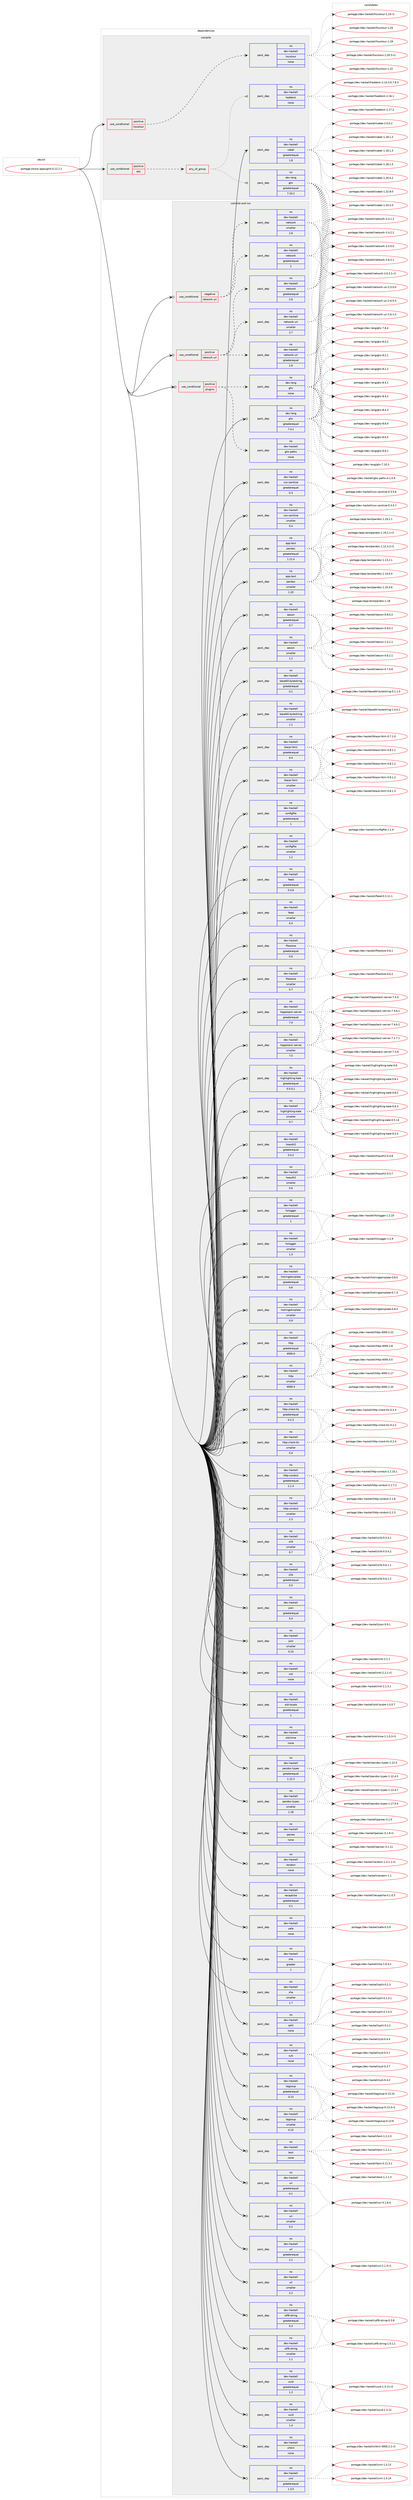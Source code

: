 digraph prolog {

# *************
# Graph options
# *************

newrank=true;
concentrate=true;
compound=true;
graph [rankdir=LR,fontname=Helvetica,fontsize=10,ranksep=1.5];#, ranksep=2.5, nodesep=0.2];
edge  [arrowhead=vee];
node  [fontname=Helvetica,fontsize=10];

# **********
# The ebuild
# **********

subgraph cluster_leftcol {
color=gray;
rank=same;
label=<<i>ebuild</i>>;
id [label="portage://www-apps/gitit-0.12.2.1", color=red, width=4, href="../www-apps/gitit-0.12.2.1.svg"];
}

# ****************
# The dependencies
# ****************

subgraph cluster_midcol {
color=gray;
label=<<i>dependencies</i>>;
subgraph cluster_compile {
fillcolor="#eeeeee";
style=filled;
label=<<i>compile</i>>;
subgraph cond105311 {
dependency437414 [label=<<TABLE BORDER="0" CELLBORDER="1" CELLSPACING="0" CELLPADDING="4"><TR><TD ROWSPAN="3" CELLPADDING="10">use_conditional</TD></TR><TR><TD>positive</TD></TR><TR><TD>doc</TD></TR></TABLE>>, shape=none, color=red];
subgraph any7499 {
dependency437415 [label=<<TABLE BORDER="0" CELLBORDER="1" CELLSPACING="0" CELLPADDING="4"><TR><TD CELLPADDING="10">any_of_group</TD></TR></TABLE>>, shape=none, color=red];subgraph pack324336 {
dependency437416 [label=<<TABLE BORDER="0" CELLBORDER="1" CELLSPACING="0" CELLPADDING="4" WIDTH="220"><TR><TD ROWSPAN="6" CELLPADDING="30">pack_dep</TD></TR><TR><TD WIDTH="110">no</TD></TR><TR><TD>dev-haskell</TD></TR><TR><TD>haddock</TD></TR><TR><TD>none</TD></TR><TR><TD></TD></TR></TABLE>>, shape=none, color=blue];
}
dependency437415:e -> dependency437416:w [weight=20,style="dotted",arrowhead="oinv"];
subgraph pack324337 {
dependency437417 [label=<<TABLE BORDER="0" CELLBORDER="1" CELLSPACING="0" CELLPADDING="4" WIDTH="220"><TR><TD ROWSPAN="6" CELLPADDING="30">pack_dep</TD></TR><TR><TD WIDTH="110">no</TD></TR><TR><TD>dev-lang</TD></TR><TR><TD>ghc</TD></TR><TR><TD>greaterequal</TD></TR><TR><TD>7.10.2</TD></TR></TABLE>>, shape=none, color=blue];
}
dependency437415:e -> dependency437417:w [weight=20,style="dotted",arrowhead="oinv"];
}
dependency437414:e -> dependency437415:w [weight=20,style="dashed",arrowhead="vee"];
}
id:e -> dependency437414:w [weight=20,style="solid",arrowhead="vee"];
subgraph cond105312 {
dependency437418 [label=<<TABLE BORDER="0" CELLBORDER="1" CELLSPACING="0" CELLPADDING="4"><TR><TD ROWSPAN="3" CELLPADDING="10">use_conditional</TD></TR><TR><TD>positive</TD></TR><TR><TD>hscolour</TD></TR></TABLE>>, shape=none, color=red];
subgraph pack324338 {
dependency437419 [label=<<TABLE BORDER="0" CELLBORDER="1" CELLSPACING="0" CELLPADDING="4" WIDTH="220"><TR><TD ROWSPAN="6" CELLPADDING="30">pack_dep</TD></TR><TR><TD WIDTH="110">no</TD></TR><TR><TD>dev-haskell</TD></TR><TR><TD>hscolour</TD></TR><TR><TD>none</TD></TR><TR><TD></TD></TR></TABLE>>, shape=none, color=blue];
}
dependency437418:e -> dependency437419:w [weight=20,style="dashed",arrowhead="vee"];
}
id:e -> dependency437418:w [weight=20,style="solid",arrowhead="vee"];
subgraph pack324339 {
dependency437420 [label=<<TABLE BORDER="0" CELLBORDER="1" CELLSPACING="0" CELLPADDING="4" WIDTH="220"><TR><TD ROWSPAN="6" CELLPADDING="30">pack_dep</TD></TR><TR><TD WIDTH="110">no</TD></TR><TR><TD>dev-haskell</TD></TR><TR><TD>cabal</TD></TR><TR><TD>greaterequal</TD></TR><TR><TD>1.8</TD></TR></TABLE>>, shape=none, color=blue];
}
id:e -> dependency437420:w [weight=20,style="solid",arrowhead="vee"];
}
subgraph cluster_compileandrun {
fillcolor="#eeeeee";
style=filled;
label=<<i>compile and run</i>>;
subgraph cond105313 {
dependency437421 [label=<<TABLE BORDER="0" CELLBORDER="1" CELLSPACING="0" CELLPADDING="4"><TR><TD ROWSPAN="3" CELLPADDING="10">use_conditional</TD></TR><TR><TD>negative</TD></TR><TR><TD>network-uri</TD></TR></TABLE>>, shape=none, color=red];
subgraph pack324340 {
dependency437422 [label=<<TABLE BORDER="0" CELLBORDER="1" CELLSPACING="0" CELLPADDING="4" WIDTH="220"><TR><TD ROWSPAN="6" CELLPADDING="30">pack_dep</TD></TR><TR><TD WIDTH="110">no</TD></TR><TR><TD>dev-haskell</TD></TR><TR><TD>network</TD></TR><TR><TD>greaterequal</TD></TR><TR><TD>2</TD></TR></TABLE>>, shape=none, color=blue];
}
dependency437421:e -> dependency437422:w [weight=20,style="dashed",arrowhead="vee"];
subgraph pack324341 {
dependency437423 [label=<<TABLE BORDER="0" CELLBORDER="1" CELLSPACING="0" CELLPADDING="4" WIDTH="220"><TR><TD ROWSPAN="6" CELLPADDING="30">pack_dep</TD></TR><TR><TD WIDTH="110">no</TD></TR><TR><TD>dev-haskell</TD></TR><TR><TD>network</TD></TR><TR><TD>smaller</TD></TR><TR><TD>2.6</TD></TR></TABLE>>, shape=none, color=blue];
}
dependency437421:e -> dependency437423:w [weight=20,style="dashed",arrowhead="vee"];
}
id:e -> dependency437421:w [weight=20,style="solid",arrowhead="odotvee"];
subgraph cond105314 {
dependency437424 [label=<<TABLE BORDER="0" CELLBORDER="1" CELLSPACING="0" CELLPADDING="4"><TR><TD ROWSPAN="3" CELLPADDING="10">use_conditional</TD></TR><TR><TD>positive</TD></TR><TR><TD>network-uri</TD></TR></TABLE>>, shape=none, color=red];
subgraph pack324342 {
dependency437425 [label=<<TABLE BORDER="0" CELLBORDER="1" CELLSPACING="0" CELLPADDING="4" WIDTH="220"><TR><TD ROWSPAN="6" CELLPADDING="30">pack_dep</TD></TR><TR><TD WIDTH="110">no</TD></TR><TR><TD>dev-haskell</TD></TR><TR><TD>network</TD></TR><TR><TD>greaterequal</TD></TR><TR><TD>2.6</TD></TR></TABLE>>, shape=none, color=blue];
}
dependency437424:e -> dependency437425:w [weight=20,style="dashed",arrowhead="vee"];
subgraph pack324343 {
dependency437426 [label=<<TABLE BORDER="0" CELLBORDER="1" CELLSPACING="0" CELLPADDING="4" WIDTH="220"><TR><TD ROWSPAN="6" CELLPADDING="30">pack_dep</TD></TR><TR><TD WIDTH="110">no</TD></TR><TR><TD>dev-haskell</TD></TR><TR><TD>network-uri</TD></TR><TR><TD>greaterequal</TD></TR><TR><TD>2.6</TD></TR></TABLE>>, shape=none, color=blue];
}
dependency437424:e -> dependency437426:w [weight=20,style="dashed",arrowhead="vee"];
subgraph pack324344 {
dependency437427 [label=<<TABLE BORDER="0" CELLBORDER="1" CELLSPACING="0" CELLPADDING="4" WIDTH="220"><TR><TD ROWSPAN="6" CELLPADDING="30">pack_dep</TD></TR><TR><TD WIDTH="110">no</TD></TR><TR><TD>dev-haskell</TD></TR><TR><TD>network-uri</TD></TR><TR><TD>smaller</TD></TR><TR><TD>2.7</TD></TR></TABLE>>, shape=none, color=blue];
}
dependency437424:e -> dependency437427:w [weight=20,style="dashed",arrowhead="vee"];
}
id:e -> dependency437424:w [weight=20,style="solid",arrowhead="odotvee"];
subgraph cond105315 {
dependency437428 [label=<<TABLE BORDER="0" CELLBORDER="1" CELLSPACING="0" CELLPADDING="4"><TR><TD ROWSPAN="3" CELLPADDING="10">use_conditional</TD></TR><TR><TD>positive</TD></TR><TR><TD>plugins</TD></TR></TABLE>>, shape=none, color=red];
subgraph pack324345 {
dependency437429 [label=<<TABLE BORDER="0" CELLBORDER="1" CELLSPACING="0" CELLPADDING="4" WIDTH="220"><TR><TD ROWSPAN="6" CELLPADDING="30">pack_dep</TD></TR><TR><TD WIDTH="110">no</TD></TR><TR><TD>dev-haskell</TD></TR><TR><TD>ghc-paths</TD></TR><TR><TD>none</TD></TR><TR><TD></TD></TR></TABLE>>, shape=none, color=blue];
}
dependency437428:e -> dependency437429:w [weight=20,style="dashed",arrowhead="vee"];
subgraph pack324346 {
dependency437430 [label=<<TABLE BORDER="0" CELLBORDER="1" CELLSPACING="0" CELLPADDING="4" WIDTH="220"><TR><TD ROWSPAN="6" CELLPADDING="30">pack_dep</TD></TR><TR><TD WIDTH="110">no</TD></TR><TR><TD>dev-lang</TD></TR><TR><TD>ghc</TD></TR><TR><TD>none</TD></TR><TR><TD></TD></TR></TABLE>>, shape=none, color=blue];
}
dependency437428:e -> dependency437430:w [weight=20,style="dashed",arrowhead="vee"];
}
id:e -> dependency437428:w [weight=20,style="solid",arrowhead="odotvee"];
subgraph pack324347 {
dependency437431 [label=<<TABLE BORDER="0" CELLBORDER="1" CELLSPACING="0" CELLPADDING="4" WIDTH="220"><TR><TD ROWSPAN="6" CELLPADDING="30">pack_dep</TD></TR><TR><TD WIDTH="110">no</TD></TR><TR><TD>app-text</TD></TR><TR><TD>pandoc</TD></TR><TR><TD>greaterequal</TD></TR><TR><TD>1.12.4</TD></TR></TABLE>>, shape=none, color=blue];
}
id:e -> dependency437431:w [weight=20,style="solid",arrowhead="odotvee"];
subgraph pack324348 {
dependency437432 [label=<<TABLE BORDER="0" CELLBORDER="1" CELLSPACING="0" CELLPADDING="4" WIDTH="220"><TR><TD ROWSPAN="6" CELLPADDING="30">pack_dep</TD></TR><TR><TD WIDTH="110">no</TD></TR><TR><TD>app-text</TD></TR><TR><TD>pandoc</TD></TR><TR><TD>smaller</TD></TR><TR><TD>1.20</TD></TR></TABLE>>, shape=none, color=blue];
}
id:e -> dependency437432:w [weight=20,style="solid",arrowhead="odotvee"];
subgraph pack324349 {
dependency437433 [label=<<TABLE BORDER="0" CELLBORDER="1" CELLSPACING="0" CELLPADDING="4" WIDTH="220"><TR><TD ROWSPAN="6" CELLPADDING="30">pack_dep</TD></TR><TR><TD WIDTH="110">no</TD></TR><TR><TD>dev-haskell</TD></TR><TR><TD>aeson</TD></TR><TR><TD>greaterequal</TD></TR><TR><TD>0.7</TD></TR></TABLE>>, shape=none, color=blue];
}
id:e -> dependency437433:w [weight=20,style="solid",arrowhead="odotvee"];
subgraph pack324350 {
dependency437434 [label=<<TABLE BORDER="0" CELLBORDER="1" CELLSPACING="0" CELLPADDING="4" WIDTH="220"><TR><TD ROWSPAN="6" CELLPADDING="30">pack_dep</TD></TR><TR><TD WIDTH="110">no</TD></TR><TR><TD>dev-haskell</TD></TR><TR><TD>aeson</TD></TR><TR><TD>smaller</TD></TR><TR><TD>1.2</TD></TR></TABLE>>, shape=none, color=blue];
}
id:e -> dependency437434:w [weight=20,style="solid",arrowhead="odotvee"];
subgraph pack324351 {
dependency437435 [label=<<TABLE BORDER="0" CELLBORDER="1" CELLSPACING="0" CELLPADDING="4" WIDTH="220"><TR><TD ROWSPAN="6" CELLPADDING="30">pack_dep</TD></TR><TR><TD WIDTH="110">no</TD></TR><TR><TD>dev-haskell</TD></TR><TR><TD>base64-bytestring</TD></TR><TR><TD>greaterequal</TD></TR><TR><TD>0.1</TD></TR></TABLE>>, shape=none, color=blue];
}
id:e -> dependency437435:w [weight=20,style="solid",arrowhead="odotvee"];
subgraph pack324352 {
dependency437436 [label=<<TABLE BORDER="0" CELLBORDER="1" CELLSPACING="0" CELLPADDING="4" WIDTH="220"><TR><TD ROWSPAN="6" CELLPADDING="30">pack_dep</TD></TR><TR><TD WIDTH="110">no</TD></TR><TR><TD>dev-haskell</TD></TR><TR><TD>base64-bytestring</TD></TR><TR><TD>smaller</TD></TR><TR><TD>1.1</TD></TR></TABLE>>, shape=none, color=blue];
}
id:e -> dependency437436:w [weight=20,style="solid",arrowhead="odotvee"];
subgraph pack324353 {
dependency437437 [label=<<TABLE BORDER="0" CELLBORDER="1" CELLSPACING="0" CELLPADDING="4" WIDTH="220"><TR><TD ROWSPAN="6" CELLPADDING="30">pack_dep</TD></TR><TR><TD WIDTH="110">no</TD></TR><TR><TD>dev-haskell</TD></TR><TR><TD>blaze-html</TD></TR><TR><TD>greaterequal</TD></TR><TR><TD>0.4</TD></TR></TABLE>>, shape=none, color=blue];
}
id:e -> dependency437437:w [weight=20,style="solid",arrowhead="odotvee"];
subgraph pack324354 {
dependency437438 [label=<<TABLE BORDER="0" CELLBORDER="1" CELLSPACING="0" CELLPADDING="4" WIDTH="220"><TR><TD ROWSPAN="6" CELLPADDING="30">pack_dep</TD></TR><TR><TD WIDTH="110">no</TD></TR><TR><TD>dev-haskell</TD></TR><TR><TD>blaze-html</TD></TR><TR><TD>smaller</TD></TR><TR><TD>0.10</TD></TR></TABLE>>, shape=none, color=blue];
}
id:e -> dependency437438:w [weight=20,style="solid",arrowhead="odotvee"];
subgraph pack324355 {
dependency437439 [label=<<TABLE BORDER="0" CELLBORDER="1" CELLSPACING="0" CELLPADDING="4" WIDTH="220"><TR><TD ROWSPAN="6" CELLPADDING="30">pack_dep</TD></TR><TR><TD WIDTH="110">no</TD></TR><TR><TD>dev-haskell</TD></TR><TR><TD>configfile</TD></TR><TR><TD>greaterequal</TD></TR><TR><TD>1</TD></TR></TABLE>>, shape=none, color=blue];
}
id:e -> dependency437439:w [weight=20,style="solid",arrowhead="odotvee"];
subgraph pack324356 {
dependency437440 [label=<<TABLE BORDER="0" CELLBORDER="1" CELLSPACING="0" CELLPADDING="4" WIDTH="220"><TR><TD ROWSPAN="6" CELLPADDING="30">pack_dep</TD></TR><TR><TD WIDTH="110">no</TD></TR><TR><TD>dev-haskell</TD></TR><TR><TD>configfile</TD></TR><TR><TD>smaller</TD></TR><TR><TD>1.2</TD></TR></TABLE>>, shape=none, color=blue];
}
id:e -> dependency437440:w [weight=20,style="solid",arrowhead="odotvee"];
subgraph pack324357 {
dependency437441 [label=<<TABLE BORDER="0" CELLBORDER="1" CELLSPACING="0" CELLPADDING="4" WIDTH="220"><TR><TD ROWSPAN="6" CELLPADDING="30">pack_dep</TD></TR><TR><TD WIDTH="110">no</TD></TR><TR><TD>dev-haskell</TD></TR><TR><TD>feed</TD></TR><TR><TD>greaterequal</TD></TR><TR><TD>0.3.6</TD></TR></TABLE>>, shape=none, color=blue];
}
id:e -> dependency437441:w [weight=20,style="solid",arrowhead="odotvee"];
subgraph pack324358 {
dependency437442 [label=<<TABLE BORDER="0" CELLBORDER="1" CELLSPACING="0" CELLPADDING="4" WIDTH="220"><TR><TD ROWSPAN="6" CELLPADDING="30">pack_dep</TD></TR><TR><TD WIDTH="110">no</TD></TR><TR><TD>dev-haskell</TD></TR><TR><TD>feed</TD></TR><TR><TD>smaller</TD></TR><TR><TD>0.4</TD></TR></TABLE>>, shape=none, color=blue];
}
id:e -> dependency437442:w [weight=20,style="solid",arrowhead="odotvee"];
subgraph pack324359 {
dependency437443 [label=<<TABLE BORDER="0" CELLBORDER="1" CELLSPACING="0" CELLPADDING="4" WIDTH="220"><TR><TD ROWSPAN="6" CELLPADDING="30">pack_dep</TD></TR><TR><TD WIDTH="110">no</TD></TR><TR><TD>dev-haskell</TD></TR><TR><TD>filestore</TD></TR><TR><TD>greaterequal</TD></TR><TR><TD>0.6</TD></TR></TABLE>>, shape=none, color=blue];
}
id:e -> dependency437443:w [weight=20,style="solid",arrowhead="odotvee"];
subgraph pack324360 {
dependency437444 [label=<<TABLE BORDER="0" CELLBORDER="1" CELLSPACING="0" CELLPADDING="4" WIDTH="220"><TR><TD ROWSPAN="6" CELLPADDING="30">pack_dep</TD></TR><TR><TD WIDTH="110">no</TD></TR><TR><TD>dev-haskell</TD></TR><TR><TD>filestore</TD></TR><TR><TD>smaller</TD></TR><TR><TD>0.7</TD></TR></TABLE>>, shape=none, color=blue];
}
id:e -> dependency437444:w [weight=20,style="solid",arrowhead="odotvee"];
subgraph pack324361 {
dependency437445 [label=<<TABLE BORDER="0" CELLBORDER="1" CELLSPACING="0" CELLPADDING="4" WIDTH="220"><TR><TD ROWSPAN="6" CELLPADDING="30">pack_dep</TD></TR><TR><TD WIDTH="110">no</TD></TR><TR><TD>dev-haskell</TD></TR><TR><TD>happstack-server</TD></TR><TR><TD>greaterequal</TD></TR><TR><TD>7.0</TD></TR></TABLE>>, shape=none, color=blue];
}
id:e -> dependency437445:w [weight=20,style="solid",arrowhead="odotvee"];
subgraph pack324362 {
dependency437446 [label=<<TABLE BORDER="0" CELLBORDER="1" CELLSPACING="0" CELLPADDING="4" WIDTH="220"><TR><TD ROWSPAN="6" CELLPADDING="30">pack_dep</TD></TR><TR><TD WIDTH="110">no</TD></TR><TR><TD>dev-haskell</TD></TR><TR><TD>happstack-server</TD></TR><TR><TD>smaller</TD></TR><TR><TD>7.5</TD></TR></TABLE>>, shape=none, color=blue];
}
id:e -> dependency437446:w [weight=20,style="solid",arrowhead="odotvee"];
subgraph pack324363 {
dependency437447 [label=<<TABLE BORDER="0" CELLBORDER="1" CELLSPACING="0" CELLPADDING="4" WIDTH="220"><TR><TD ROWSPAN="6" CELLPADDING="30">pack_dep</TD></TR><TR><TD WIDTH="110">no</TD></TR><TR><TD>dev-haskell</TD></TR><TR><TD>highlighting-kate</TD></TR><TR><TD>greaterequal</TD></TR><TR><TD>0.5.0.1</TD></TR></TABLE>>, shape=none, color=blue];
}
id:e -> dependency437447:w [weight=20,style="solid",arrowhead="odotvee"];
subgraph pack324364 {
dependency437448 [label=<<TABLE BORDER="0" CELLBORDER="1" CELLSPACING="0" CELLPADDING="4" WIDTH="220"><TR><TD ROWSPAN="6" CELLPADDING="30">pack_dep</TD></TR><TR><TD WIDTH="110">no</TD></TR><TR><TD>dev-haskell</TD></TR><TR><TD>highlighting-kate</TD></TR><TR><TD>smaller</TD></TR><TR><TD>0.7</TD></TR></TABLE>>, shape=none, color=blue];
}
id:e -> dependency437448:w [weight=20,style="solid",arrowhead="odotvee"];
subgraph pack324365 {
dependency437449 [label=<<TABLE BORDER="0" CELLBORDER="1" CELLSPACING="0" CELLPADDING="4" WIDTH="220"><TR><TD ROWSPAN="6" CELLPADDING="30">pack_dep</TD></TR><TR><TD WIDTH="110">no</TD></TR><TR><TD>dev-haskell</TD></TR><TR><TD>hoauth2</TD></TR><TR><TD>greaterequal</TD></TR><TR><TD>0.4.2</TD></TR></TABLE>>, shape=none, color=blue];
}
id:e -> dependency437449:w [weight=20,style="solid",arrowhead="odotvee"];
subgraph pack324366 {
dependency437450 [label=<<TABLE BORDER="0" CELLBORDER="1" CELLSPACING="0" CELLPADDING="4" WIDTH="220"><TR><TD ROWSPAN="6" CELLPADDING="30">pack_dep</TD></TR><TR><TD WIDTH="110">no</TD></TR><TR><TD>dev-haskell</TD></TR><TR><TD>hoauth2</TD></TR><TR><TD>smaller</TD></TR><TR><TD>0.6</TD></TR></TABLE>>, shape=none, color=blue];
}
id:e -> dependency437450:w [weight=20,style="solid",arrowhead="odotvee"];
subgraph pack324367 {
dependency437451 [label=<<TABLE BORDER="0" CELLBORDER="1" CELLSPACING="0" CELLPADDING="4" WIDTH="220"><TR><TD ROWSPAN="6" CELLPADDING="30">pack_dep</TD></TR><TR><TD WIDTH="110">no</TD></TR><TR><TD>dev-haskell</TD></TR><TR><TD>hslogger</TD></TR><TR><TD>greaterequal</TD></TR><TR><TD>1</TD></TR></TABLE>>, shape=none, color=blue];
}
id:e -> dependency437451:w [weight=20,style="solid",arrowhead="odotvee"];
subgraph pack324368 {
dependency437452 [label=<<TABLE BORDER="0" CELLBORDER="1" CELLSPACING="0" CELLPADDING="4" WIDTH="220"><TR><TD ROWSPAN="6" CELLPADDING="30">pack_dep</TD></TR><TR><TD WIDTH="110">no</TD></TR><TR><TD>dev-haskell</TD></TR><TR><TD>hslogger</TD></TR><TR><TD>smaller</TD></TR><TR><TD>1.3</TD></TR></TABLE>>, shape=none, color=blue];
}
id:e -> dependency437452:w [weight=20,style="solid",arrowhead="odotvee"];
subgraph pack324369 {
dependency437453 [label=<<TABLE BORDER="0" CELLBORDER="1" CELLSPACING="0" CELLPADDING="4" WIDTH="220"><TR><TD ROWSPAN="6" CELLPADDING="30">pack_dep</TD></TR><TR><TD WIDTH="110">no</TD></TR><TR><TD>dev-haskell</TD></TR><TR><TD>hstringtemplate</TD></TR><TR><TD>greaterequal</TD></TR><TR><TD>0.6</TD></TR></TABLE>>, shape=none, color=blue];
}
id:e -> dependency437453:w [weight=20,style="solid",arrowhead="odotvee"];
subgraph pack324370 {
dependency437454 [label=<<TABLE BORDER="0" CELLBORDER="1" CELLSPACING="0" CELLPADDING="4" WIDTH="220"><TR><TD ROWSPAN="6" CELLPADDING="30">pack_dep</TD></TR><TR><TD WIDTH="110">no</TD></TR><TR><TD>dev-haskell</TD></TR><TR><TD>hstringtemplate</TD></TR><TR><TD>smaller</TD></TR><TR><TD>0.9</TD></TR></TABLE>>, shape=none, color=blue];
}
id:e -> dependency437454:w [weight=20,style="solid",arrowhead="odotvee"];
subgraph pack324371 {
dependency437455 [label=<<TABLE BORDER="0" CELLBORDER="1" CELLSPACING="0" CELLPADDING="4" WIDTH="220"><TR><TD ROWSPAN="6" CELLPADDING="30">pack_dep</TD></TR><TR><TD WIDTH="110">no</TD></TR><TR><TD>dev-haskell</TD></TR><TR><TD>http</TD></TR><TR><TD>greaterequal</TD></TR><TR><TD>4000.0</TD></TR></TABLE>>, shape=none, color=blue];
}
id:e -> dependency437455:w [weight=20,style="solid",arrowhead="odotvee"];
subgraph pack324372 {
dependency437456 [label=<<TABLE BORDER="0" CELLBORDER="1" CELLSPACING="0" CELLPADDING="4" WIDTH="220"><TR><TD ROWSPAN="6" CELLPADDING="30">pack_dep</TD></TR><TR><TD WIDTH="110">no</TD></TR><TR><TD>dev-haskell</TD></TR><TR><TD>http</TD></TR><TR><TD>smaller</TD></TR><TR><TD>4000.4</TD></TR></TABLE>>, shape=none, color=blue];
}
id:e -> dependency437456:w [weight=20,style="solid",arrowhead="odotvee"];
subgraph pack324373 {
dependency437457 [label=<<TABLE BORDER="0" CELLBORDER="1" CELLSPACING="0" CELLPADDING="4" WIDTH="220"><TR><TD ROWSPAN="6" CELLPADDING="30">pack_dep</TD></TR><TR><TD WIDTH="110">no</TD></TR><TR><TD>dev-haskell</TD></TR><TR><TD>http-client-tls</TD></TR><TR><TD>greaterequal</TD></TR><TR><TD>0.2.2</TD></TR></TABLE>>, shape=none, color=blue];
}
id:e -> dependency437457:w [weight=20,style="solid",arrowhead="odotvee"];
subgraph pack324374 {
dependency437458 [label=<<TABLE BORDER="0" CELLBORDER="1" CELLSPACING="0" CELLPADDING="4" WIDTH="220"><TR><TD ROWSPAN="6" CELLPADDING="30">pack_dep</TD></TR><TR><TD WIDTH="110">no</TD></TR><TR><TD>dev-haskell</TD></TR><TR><TD>http-client-tls</TD></TR><TR><TD>smaller</TD></TR><TR><TD>0.4</TD></TR></TABLE>>, shape=none, color=blue];
}
id:e -> dependency437458:w [weight=20,style="solid",arrowhead="odotvee"];
subgraph pack324375 {
dependency437459 [label=<<TABLE BORDER="0" CELLBORDER="1" CELLSPACING="0" CELLPADDING="4" WIDTH="220"><TR><TD ROWSPAN="6" CELLPADDING="30">pack_dep</TD></TR><TR><TD WIDTH="110">no</TD></TR><TR><TD>dev-haskell</TD></TR><TR><TD>http-conduit</TD></TR><TR><TD>greaterequal</TD></TR><TR><TD>2.1.4</TD></TR></TABLE>>, shape=none, color=blue];
}
id:e -> dependency437459:w [weight=20,style="solid",arrowhead="odotvee"];
subgraph pack324376 {
dependency437460 [label=<<TABLE BORDER="0" CELLBORDER="1" CELLSPACING="0" CELLPADDING="4" WIDTH="220"><TR><TD ROWSPAN="6" CELLPADDING="30">pack_dep</TD></TR><TR><TD WIDTH="110">no</TD></TR><TR><TD>dev-haskell</TD></TR><TR><TD>http-conduit</TD></TR><TR><TD>smaller</TD></TR><TR><TD>2.3</TD></TR></TABLE>>, shape=none, color=blue];
}
id:e -> dependency437460:w [weight=20,style="solid",arrowhead="odotvee"];
subgraph pack324377 {
dependency437461 [label=<<TABLE BORDER="0" CELLBORDER="1" CELLSPACING="0" CELLPADDING="4" WIDTH="220"><TR><TD ROWSPAN="6" CELLPADDING="30">pack_dep</TD></TR><TR><TD WIDTH="110">no</TD></TR><TR><TD>dev-haskell</TD></TR><TR><TD>json</TD></TR><TR><TD>greaterequal</TD></TR><TR><TD>0.4</TD></TR></TABLE>>, shape=none, color=blue];
}
id:e -> dependency437461:w [weight=20,style="solid",arrowhead="odotvee"];
subgraph pack324378 {
dependency437462 [label=<<TABLE BORDER="0" CELLBORDER="1" CELLSPACING="0" CELLPADDING="4" WIDTH="220"><TR><TD ROWSPAN="6" CELLPADDING="30">pack_dep</TD></TR><TR><TD WIDTH="110">no</TD></TR><TR><TD>dev-haskell</TD></TR><TR><TD>json</TD></TR><TR><TD>smaller</TD></TR><TR><TD>0.10</TD></TR></TABLE>>, shape=none, color=blue];
}
id:e -> dependency437462:w [weight=20,style="solid",arrowhead="odotvee"];
subgraph pack324379 {
dependency437463 [label=<<TABLE BORDER="0" CELLBORDER="1" CELLSPACING="0" CELLPADDING="4" WIDTH="220"><TR><TD ROWSPAN="6" CELLPADDING="30">pack_dep</TD></TR><TR><TD WIDTH="110">no</TD></TR><TR><TD>dev-haskell</TD></TR><TR><TD>mtl</TD></TR><TR><TD>none</TD></TR><TR><TD></TD></TR></TABLE>>, shape=none, color=blue];
}
id:e -> dependency437463:w [weight=20,style="solid",arrowhead="odotvee"];
subgraph pack324380 {
dependency437464 [label=<<TABLE BORDER="0" CELLBORDER="1" CELLSPACING="0" CELLPADDING="4" WIDTH="220"><TR><TD ROWSPAN="6" CELLPADDING="30">pack_dep</TD></TR><TR><TD WIDTH="110">no</TD></TR><TR><TD>dev-haskell</TD></TR><TR><TD>old-locale</TD></TR><TR><TD>greaterequal</TD></TR><TR><TD>1</TD></TR></TABLE>>, shape=none, color=blue];
}
id:e -> dependency437464:w [weight=20,style="solid",arrowhead="odotvee"];
subgraph pack324381 {
dependency437465 [label=<<TABLE BORDER="0" CELLBORDER="1" CELLSPACING="0" CELLPADDING="4" WIDTH="220"><TR><TD ROWSPAN="6" CELLPADDING="30">pack_dep</TD></TR><TR><TD WIDTH="110">no</TD></TR><TR><TD>dev-haskell</TD></TR><TR><TD>old-time</TD></TR><TR><TD>none</TD></TR><TR><TD></TD></TR></TABLE>>, shape=none, color=blue];
}
id:e -> dependency437465:w [weight=20,style="solid",arrowhead="odotvee"];
subgraph pack324382 {
dependency437466 [label=<<TABLE BORDER="0" CELLBORDER="1" CELLSPACING="0" CELLPADDING="4" WIDTH="220"><TR><TD ROWSPAN="6" CELLPADDING="30">pack_dep</TD></TR><TR><TD WIDTH="110">no</TD></TR><TR><TD>dev-haskell</TD></TR><TR><TD>pandoc-types</TD></TR><TR><TD>greaterequal</TD></TR><TR><TD>1.12.3</TD></TR></TABLE>>, shape=none, color=blue];
}
id:e -> dependency437466:w [weight=20,style="solid",arrowhead="odotvee"];
subgraph pack324383 {
dependency437467 [label=<<TABLE BORDER="0" CELLBORDER="1" CELLSPACING="0" CELLPADDING="4" WIDTH="220"><TR><TD ROWSPAN="6" CELLPADDING="30">pack_dep</TD></TR><TR><TD WIDTH="110">no</TD></TR><TR><TD>dev-haskell</TD></TR><TR><TD>pandoc-types</TD></TR><TR><TD>smaller</TD></TR><TR><TD>1.18</TD></TR></TABLE>>, shape=none, color=blue];
}
id:e -> dependency437467:w [weight=20,style="solid",arrowhead="odotvee"];
subgraph pack324384 {
dependency437468 [label=<<TABLE BORDER="0" CELLBORDER="1" CELLSPACING="0" CELLPADDING="4" WIDTH="220"><TR><TD ROWSPAN="6" CELLPADDING="30">pack_dep</TD></TR><TR><TD WIDTH="110">no</TD></TR><TR><TD>dev-haskell</TD></TR><TR><TD>parsec</TD></TR><TR><TD>none</TD></TR><TR><TD></TD></TR></TABLE>>, shape=none, color=blue];
}
id:e -> dependency437468:w [weight=20,style="solid",arrowhead="odotvee"];
subgraph pack324385 {
dependency437469 [label=<<TABLE BORDER="0" CELLBORDER="1" CELLSPACING="0" CELLPADDING="4" WIDTH="220"><TR><TD ROWSPAN="6" CELLPADDING="30">pack_dep</TD></TR><TR><TD WIDTH="110">no</TD></TR><TR><TD>dev-haskell</TD></TR><TR><TD>random</TD></TR><TR><TD>none</TD></TR><TR><TD></TD></TR></TABLE>>, shape=none, color=blue];
}
id:e -> dependency437469:w [weight=20,style="solid",arrowhead="odotvee"];
subgraph pack324386 {
dependency437470 [label=<<TABLE BORDER="0" CELLBORDER="1" CELLSPACING="0" CELLPADDING="4" WIDTH="220"><TR><TD ROWSPAN="6" CELLPADDING="30">pack_dep</TD></TR><TR><TD WIDTH="110">no</TD></TR><TR><TD>dev-haskell</TD></TR><TR><TD>recaptcha</TD></TR><TR><TD>greaterequal</TD></TR><TR><TD>0.1</TD></TR></TABLE>>, shape=none, color=blue];
}
id:e -> dependency437470:w [weight=20,style="solid",arrowhead="odotvee"];
subgraph pack324387 {
dependency437471 [label=<<TABLE BORDER="0" CELLBORDER="1" CELLSPACING="0" CELLPADDING="4" WIDTH="220"><TR><TD ROWSPAN="6" CELLPADDING="30">pack_dep</TD></TR><TR><TD WIDTH="110">no</TD></TR><TR><TD>dev-haskell</TD></TR><TR><TD>safe</TD></TR><TR><TD>none</TD></TR><TR><TD></TD></TR></TABLE>>, shape=none, color=blue];
}
id:e -> dependency437471:w [weight=20,style="solid",arrowhead="odotvee"];
subgraph pack324388 {
dependency437472 [label=<<TABLE BORDER="0" CELLBORDER="1" CELLSPACING="0" CELLPADDING="4" WIDTH="220"><TR><TD ROWSPAN="6" CELLPADDING="30">pack_dep</TD></TR><TR><TD WIDTH="110">no</TD></TR><TR><TD>dev-haskell</TD></TR><TR><TD>sha</TD></TR><TR><TD>greater</TD></TR><TR><TD>1</TD></TR></TABLE>>, shape=none, color=blue];
}
id:e -> dependency437472:w [weight=20,style="solid",arrowhead="odotvee"];
subgraph pack324389 {
dependency437473 [label=<<TABLE BORDER="0" CELLBORDER="1" CELLSPACING="0" CELLPADDING="4" WIDTH="220"><TR><TD ROWSPAN="6" CELLPADDING="30">pack_dep</TD></TR><TR><TD WIDTH="110">no</TD></TR><TR><TD>dev-haskell</TD></TR><TR><TD>sha</TD></TR><TR><TD>smaller</TD></TR><TR><TD>1.7</TD></TR></TABLE>>, shape=none, color=blue];
}
id:e -> dependency437473:w [weight=20,style="solid",arrowhead="odotvee"];
subgraph pack324390 {
dependency437474 [label=<<TABLE BORDER="0" CELLBORDER="1" CELLSPACING="0" CELLPADDING="4" WIDTH="220"><TR><TD ROWSPAN="6" CELLPADDING="30">pack_dep</TD></TR><TR><TD WIDTH="110">no</TD></TR><TR><TD>dev-haskell</TD></TR><TR><TD>split</TD></TR><TR><TD>none</TD></TR><TR><TD></TD></TR></TABLE>>, shape=none, color=blue];
}
id:e -> dependency437474:w [weight=20,style="solid",arrowhead="odotvee"];
subgraph pack324391 {
dependency437475 [label=<<TABLE BORDER="0" CELLBORDER="1" CELLSPACING="0" CELLPADDING="4" WIDTH="220"><TR><TD ROWSPAN="6" CELLPADDING="30">pack_dep</TD></TR><TR><TD WIDTH="110">no</TD></TR><TR><TD>dev-haskell</TD></TR><TR><TD>syb</TD></TR><TR><TD>none</TD></TR><TR><TD></TD></TR></TABLE>>, shape=none, color=blue];
}
id:e -> dependency437475:w [weight=20,style="solid",arrowhead="odotvee"];
subgraph pack324392 {
dependency437476 [label=<<TABLE BORDER="0" CELLBORDER="1" CELLSPACING="0" CELLPADDING="4" WIDTH="220"><TR><TD ROWSPAN="6" CELLPADDING="30">pack_dep</TD></TR><TR><TD WIDTH="110">no</TD></TR><TR><TD>dev-haskell</TD></TR><TR><TD>tagsoup</TD></TR><TR><TD>greaterequal</TD></TR><TR><TD>0.13</TD></TR></TABLE>>, shape=none, color=blue];
}
id:e -> dependency437476:w [weight=20,style="solid",arrowhead="odotvee"];
subgraph pack324393 {
dependency437477 [label=<<TABLE BORDER="0" CELLBORDER="1" CELLSPACING="0" CELLPADDING="4" WIDTH="220"><TR><TD ROWSPAN="6" CELLPADDING="30">pack_dep</TD></TR><TR><TD WIDTH="110">no</TD></TR><TR><TD>dev-haskell</TD></TR><TR><TD>tagsoup</TD></TR><TR><TD>smaller</TD></TR><TR><TD>0.15</TD></TR></TABLE>>, shape=none, color=blue];
}
id:e -> dependency437477:w [weight=20,style="solid",arrowhead="odotvee"];
subgraph pack324394 {
dependency437478 [label=<<TABLE BORDER="0" CELLBORDER="1" CELLSPACING="0" CELLPADDING="4" WIDTH="220"><TR><TD ROWSPAN="6" CELLPADDING="30">pack_dep</TD></TR><TR><TD WIDTH="110">no</TD></TR><TR><TD>dev-haskell</TD></TR><TR><TD>text</TD></TR><TR><TD>none</TD></TR><TR><TD></TD></TR></TABLE>>, shape=none, color=blue];
}
id:e -> dependency437478:w [weight=20,style="solid",arrowhead="odotvee"];
subgraph pack324395 {
dependency437479 [label=<<TABLE BORDER="0" CELLBORDER="1" CELLSPACING="0" CELLPADDING="4" WIDTH="220"><TR><TD ROWSPAN="6" CELLPADDING="30">pack_dep</TD></TR><TR><TD WIDTH="110">no</TD></TR><TR><TD>dev-haskell</TD></TR><TR><TD>uri</TD></TR><TR><TD>greaterequal</TD></TR><TR><TD>0.1</TD></TR></TABLE>>, shape=none, color=blue];
}
id:e -> dependency437479:w [weight=20,style="solid",arrowhead="odotvee"];
subgraph pack324396 {
dependency437480 [label=<<TABLE BORDER="0" CELLBORDER="1" CELLSPACING="0" CELLPADDING="4" WIDTH="220"><TR><TD ROWSPAN="6" CELLPADDING="30">pack_dep</TD></TR><TR><TD WIDTH="110">no</TD></TR><TR><TD>dev-haskell</TD></TR><TR><TD>uri</TD></TR><TR><TD>smaller</TD></TR><TR><TD>0.2</TD></TR></TABLE>>, shape=none, color=blue];
}
id:e -> dependency437480:w [weight=20,style="solid",arrowhead="odotvee"];
subgraph pack324397 {
dependency437481 [label=<<TABLE BORDER="0" CELLBORDER="1" CELLSPACING="0" CELLPADDING="4" WIDTH="220"><TR><TD ROWSPAN="6" CELLPADDING="30">pack_dep</TD></TR><TR><TD WIDTH="110">no</TD></TR><TR><TD>dev-haskell</TD></TR><TR><TD>url</TD></TR><TR><TD>greaterequal</TD></TR><TR><TD>2.1</TD></TR></TABLE>>, shape=none, color=blue];
}
id:e -> dependency437481:w [weight=20,style="solid",arrowhead="odotvee"];
subgraph pack324398 {
dependency437482 [label=<<TABLE BORDER="0" CELLBORDER="1" CELLSPACING="0" CELLPADDING="4" WIDTH="220"><TR><TD ROWSPAN="6" CELLPADDING="30">pack_dep</TD></TR><TR><TD WIDTH="110">no</TD></TR><TR><TD>dev-haskell</TD></TR><TR><TD>url</TD></TR><TR><TD>smaller</TD></TR><TR><TD>2.2</TD></TR></TABLE>>, shape=none, color=blue];
}
id:e -> dependency437482:w [weight=20,style="solid",arrowhead="odotvee"];
subgraph pack324399 {
dependency437483 [label=<<TABLE BORDER="0" CELLBORDER="1" CELLSPACING="0" CELLPADDING="4" WIDTH="220"><TR><TD ROWSPAN="6" CELLPADDING="30">pack_dep</TD></TR><TR><TD WIDTH="110">no</TD></TR><TR><TD>dev-haskell</TD></TR><TR><TD>utf8-string</TD></TR><TR><TD>greaterequal</TD></TR><TR><TD>0.3</TD></TR></TABLE>>, shape=none, color=blue];
}
id:e -> dependency437483:w [weight=20,style="solid",arrowhead="odotvee"];
subgraph pack324400 {
dependency437484 [label=<<TABLE BORDER="0" CELLBORDER="1" CELLSPACING="0" CELLPADDING="4" WIDTH="220"><TR><TD ROWSPAN="6" CELLPADDING="30">pack_dep</TD></TR><TR><TD WIDTH="110">no</TD></TR><TR><TD>dev-haskell</TD></TR><TR><TD>utf8-string</TD></TR><TR><TD>smaller</TD></TR><TR><TD>1.1</TD></TR></TABLE>>, shape=none, color=blue];
}
id:e -> dependency437484:w [weight=20,style="solid",arrowhead="odotvee"];
subgraph pack324401 {
dependency437485 [label=<<TABLE BORDER="0" CELLBORDER="1" CELLSPACING="0" CELLPADDING="4" WIDTH="220"><TR><TD ROWSPAN="6" CELLPADDING="30">pack_dep</TD></TR><TR><TD WIDTH="110">no</TD></TR><TR><TD>dev-haskell</TD></TR><TR><TD>uuid</TD></TR><TR><TD>greaterequal</TD></TR><TR><TD>1.3</TD></TR></TABLE>>, shape=none, color=blue];
}
id:e -> dependency437485:w [weight=20,style="solid",arrowhead="odotvee"];
subgraph pack324402 {
dependency437486 [label=<<TABLE BORDER="0" CELLBORDER="1" CELLSPACING="0" CELLPADDING="4" WIDTH="220"><TR><TD ROWSPAN="6" CELLPADDING="30">pack_dep</TD></TR><TR><TD WIDTH="110">no</TD></TR><TR><TD>dev-haskell</TD></TR><TR><TD>uuid</TD></TR><TR><TD>smaller</TD></TR><TR><TD>1.4</TD></TR></TABLE>>, shape=none, color=blue];
}
id:e -> dependency437486:w [weight=20,style="solid",arrowhead="odotvee"];
subgraph pack324403 {
dependency437487 [label=<<TABLE BORDER="0" CELLBORDER="1" CELLSPACING="0" CELLPADDING="4" WIDTH="220"><TR><TD ROWSPAN="6" CELLPADDING="30">pack_dep</TD></TR><TR><TD WIDTH="110">no</TD></TR><TR><TD>dev-haskell</TD></TR><TR><TD>xhtml</TD></TR><TR><TD>none</TD></TR><TR><TD></TD></TR></TABLE>>, shape=none, color=blue];
}
id:e -> dependency437487:w [weight=20,style="solid",arrowhead="odotvee"];
subgraph pack324404 {
dependency437488 [label=<<TABLE BORDER="0" CELLBORDER="1" CELLSPACING="0" CELLPADDING="4" WIDTH="220"><TR><TD ROWSPAN="6" CELLPADDING="30">pack_dep</TD></TR><TR><TD WIDTH="110">no</TD></TR><TR><TD>dev-haskell</TD></TR><TR><TD>xml</TD></TR><TR><TD>greaterequal</TD></TR><TR><TD>1.3.5</TD></TR></TABLE>>, shape=none, color=blue];
}
id:e -> dependency437488:w [weight=20,style="solid",arrowhead="odotvee"];
subgraph pack324405 {
dependency437489 [label=<<TABLE BORDER="0" CELLBORDER="1" CELLSPACING="0" CELLPADDING="4" WIDTH="220"><TR><TD ROWSPAN="6" CELLPADDING="30">pack_dep</TD></TR><TR><TD WIDTH="110">no</TD></TR><TR><TD>dev-haskell</TD></TR><TR><TD>xss-sanitize</TD></TR><TR><TD>greaterequal</TD></TR><TR><TD>0.3</TD></TR></TABLE>>, shape=none, color=blue];
}
id:e -> dependency437489:w [weight=20,style="solid",arrowhead="odotvee"];
subgraph pack324406 {
dependency437490 [label=<<TABLE BORDER="0" CELLBORDER="1" CELLSPACING="0" CELLPADDING="4" WIDTH="220"><TR><TD ROWSPAN="6" CELLPADDING="30">pack_dep</TD></TR><TR><TD WIDTH="110">no</TD></TR><TR><TD>dev-haskell</TD></TR><TR><TD>xss-sanitize</TD></TR><TR><TD>smaller</TD></TR><TR><TD>0.4</TD></TR></TABLE>>, shape=none, color=blue];
}
id:e -> dependency437490:w [weight=20,style="solid",arrowhead="odotvee"];
subgraph pack324407 {
dependency437491 [label=<<TABLE BORDER="0" CELLBORDER="1" CELLSPACING="0" CELLPADDING="4" WIDTH="220"><TR><TD ROWSPAN="6" CELLPADDING="30">pack_dep</TD></TR><TR><TD WIDTH="110">no</TD></TR><TR><TD>dev-haskell</TD></TR><TR><TD>zlib</TD></TR><TR><TD>greaterequal</TD></TR><TR><TD>0.5</TD></TR></TABLE>>, shape=none, color=blue];
}
id:e -> dependency437491:w [weight=20,style="solid",arrowhead="odotvee"];
subgraph pack324408 {
dependency437492 [label=<<TABLE BORDER="0" CELLBORDER="1" CELLSPACING="0" CELLPADDING="4" WIDTH="220"><TR><TD ROWSPAN="6" CELLPADDING="30">pack_dep</TD></TR><TR><TD WIDTH="110">no</TD></TR><TR><TD>dev-haskell</TD></TR><TR><TD>zlib</TD></TR><TR><TD>smaller</TD></TR><TR><TD>0.7</TD></TR></TABLE>>, shape=none, color=blue];
}
id:e -> dependency437492:w [weight=20,style="solid",arrowhead="odotvee"];
subgraph pack324409 {
dependency437493 [label=<<TABLE BORDER="0" CELLBORDER="1" CELLSPACING="0" CELLPADDING="4" WIDTH="220"><TR><TD ROWSPAN="6" CELLPADDING="30">pack_dep</TD></TR><TR><TD WIDTH="110">no</TD></TR><TR><TD>dev-lang</TD></TR><TR><TD>ghc</TD></TR><TR><TD>greaterequal</TD></TR><TR><TD>7.4.1</TD></TR></TABLE>>, shape=none, color=blue];
}
id:e -> dependency437493:w [weight=20,style="solid",arrowhead="odotvee"];
}
subgraph cluster_run {
fillcolor="#eeeeee";
style=filled;
label=<<i>run</i>>;
}
}

# **************
# The candidates
# **************

subgraph cluster_choices {
rank=same;
color=gray;
label=<<i>candidates</i>>;

subgraph choice324336 {
color=black;
nodesep=1;
choiceportage1001011184510497115107101108108471049710010011199107455046495246514648465546564651 [label="portage://dev-haskell/haddock-2.14.3.0.7.8.3", color=red, width=4,href="../dev-haskell/haddock-2.14.3.0.7.8.3.svg"];
choiceportage100101118451049711510710110810847104971001001119910745504649544649 [label="portage://dev-haskell/haddock-2.16.1", color=red, width=4,href="../dev-haskell/haddock-2.16.1.svg"];
choiceportage100101118451049711510710110810847104971001001119910745504649554650 [label="portage://dev-haskell/haddock-2.17.2", color=red, width=4,href="../dev-haskell/haddock-2.17.2.svg"];
dependency437416:e -> choiceportage1001011184510497115107101108108471049710010011199107455046495246514648465546564651:w [style=dotted,weight="100"];
dependency437416:e -> choiceportage100101118451049711510710110810847104971001001119910745504649544649:w [style=dotted,weight="100"];
dependency437416:e -> choiceportage100101118451049711510710110810847104971001001119910745504649554650:w [style=dotted,weight="100"];
}
subgraph choice324337 {
color=black;
nodesep=1;
choiceportage1001011184510897110103471031049945554649484651 [label="portage://dev-lang/ghc-7.10.3", color=red, width=4,href="../dev-lang/ghc-7.10.3.svg"];
choiceportage10010111845108971101034710310499455546564652 [label="portage://dev-lang/ghc-7.8.4", color=red, width=4,href="../dev-lang/ghc-7.8.4.svg"];
choiceportage10010111845108971101034710310499455646484650 [label="portage://dev-lang/ghc-8.0.2", color=red, width=4,href="../dev-lang/ghc-8.0.2.svg"];
choiceportage10010111845108971101034710310499455646504649 [label="portage://dev-lang/ghc-8.2.1", color=red, width=4,href="../dev-lang/ghc-8.2.1.svg"];
choiceportage10010111845108971101034710310499455646504650 [label="portage://dev-lang/ghc-8.2.2", color=red, width=4,href="../dev-lang/ghc-8.2.2.svg"];
choiceportage10010111845108971101034710310499455646524649 [label="portage://dev-lang/ghc-8.4.1", color=red, width=4,href="../dev-lang/ghc-8.4.1.svg"];
choiceportage10010111845108971101034710310499455646524650 [label="portage://dev-lang/ghc-8.4.2", color=red, width=4,href="../dev-lang/ghc-8.4.2.svg"];
choiceportage10010111845108971101034710310499455646524651 [label="portage://dev-lang/ghc-8.4.3", color=red, width=4,href="../dev-lang/ghc-8.4.3.svg"];
choiceportage10010111845108971101034710310499455646544652 [label="portage://dev-lang/ghc-8.6.4", color=red, width=4,href="../dev-lang/ghc-8.6.4.svg"];
choiceportage10010111845108971101034710310499455646544653 [label="portage://dev-lang/ghc-8.6.5", color=red, width=4,href="../dev-lang/ghc-8.6.5.svg"];
choiceportage10010111845108971101034710310499455646564649 [label="portage://dev-lang/ghc-8.8.1", color=red, width=4,href="../dev-lang/ghc-8.8.1.svg"];
dependency437417:e -> choiceportage1001011184510897110103471031049945554649484651:w [style=dotted,weight="100"];
dependency437417:e -> choiceportage10010111845108971101034710310499455546564652:w [style=dotted,weight="100"];
dependency437417:e -> choiceportage10010111845108971101034710310499455646484650:w [style=dotted,weight="100"];
dependency437417:e -> choiceportage10010111845108971101034710310499455646504649:w [style=dotted,weight="100"];
dependency437417:e -> choiceportage10010111845108971101034710310499455646504650:w [style=dotted,weight="100"];
dependency437417:e -> choiceportage10010111845108971101034710310499455646524649:w [style=dotted,weight="100"];
dependency437417:e -> choiceportage10010111845108971101034710310499455646524650:w [style=dotted,weight="100"];
dependency437417:e -> choiceportage10010111845108971101034710310499455646524651:w [style=dotted,weight="100"];
dependency437417:e -> choiceportage10010111845108971101034710310499455646544652:w [style=dotted,weight="100"];
dependency437417:e -> choiceportage10010111845108971101034710310499455646544653:w [style=dotted,weight="100"];
dependency437417:e -> choiceportage10010111845108971101034710310499455646564649:w [style=dotted,weight="100"];
}
subgraph choice324338 {
color=black;
nodesep=1;
choiceportage100101118451049711510710110810847104115991111081111171144549464957 [label="portage://dev-haskell/hscolour-1.19", color=red, width=4,href="../dev-haskell/hscolour-1.19.svg"];
choiceportage10010111845104971151071011081084710411599111108111117114454946504846514511449 [label="portage://dev-haskell/hscolour-1.20.3-r1", color=red, width=4,href="../dev-haskell/hscolour-1.20.3-r1.svg"];
choiceportage100101118451049711510710110810847104115991111081111171144549465050 [label="portage://dev-haskell/hscolour-1.22", color=red, width=4,href="../dev-haskell/hscolour-1.22.svg"];
choiceportage1001011184510497115107101108108471041159911110811111711445494650514511449 [label="portage://dev-haskell/hscolour-1.23-r1", color=red, width=4,href="../dev-haskell/hscolour-1.23-r1.svg"];
choiceportage100101118451049711510710110810847104115991111081111171144549465052 [label="portage://dev-haskell/hscolour-1.24", color=red, width=4,href="../dev-haskell/hscolour-1.24.svg"];
dependency437419:e -> choiceportage100101118451049711510710110810847104115991111081111171144549464957:w [style=dotted,weight="100"];
dependency437419:e -> choiceportage10010111845104971151071011081084710411599111108111117114454946504846514511449:w [style=dotted,weight="100"];
dependency437419:e -> choiceportage100101118451049711510710110810847104115991111081111171144549465050:w [style=dotted,weight="100"];
dependency437419:e -> choiceportage1001011184510497115107101108108471041159911110811111711445494650514511449:w [style=dotted,weight="100"];
dependency437419:e -> choiceportage100101118451049711510710110810847104115991111081111171144549465052:w [style=dotted,weight="100"];
}
subgraph choice324339 {
color=black;
nodesep=1;
choiceportage10010111845104971151071011081084799979897108454946495646494650 [label="portage://dev-haskell/cabal-1.18.1.2", color=red, width=4,href="../dev-haskell/cabal-1.18.1.2.svg"];
choiceportage10010111845104971151071011081084799979897108454946495646494651 [label="portage://dev-haskell/cabal-1.18.1.3", color=red, width=4,href="../dev-haskell/cabal-1.18.1.3.svg"];
choiceportage10010111845104971151071011081084799979897108454946495646494653 [label="portage://dev-haskell/cabal-1.18.1.5", color=red, width=4,href="../dev-haskell/cabal-1.18.1.5.svg"];
choiceportage10010111845104971151071011081084799979897108454946504846484650 [label="portage://dev-haskell/cabal-1.20.0.2", color=red, width=4,href="../dev-haskell/cabal-1.20.0.2.svg"];
choiceportage10010111845104971151071011081084799979897108454946505046564648 [label="portage://dev-haskell/cabal-1.22.8.0", color=red, width=4,href="../dev-haskell/cabal-1.22.8.0.svg"];
choiceportage10010111845104971151071011081084799979897108454946505246504648 [label="portage://dev-haskell/cabal-1.24.2.0", color=red, width=4,href="../dev-haskell/cabal-1.24.2.0.svg"];
choiceportage100101118451049711510710110810847999798971084550464846484650 [label="portage://dev-haskell/cabal-2.0.0.2", color=red, width=4,href="../dev-haskell/cabal-2.0.0.2.svg"];
dependency437420:e -> choiceportage10010111845104971151071011081084799979897108454946495646494650:w [style=dotted,weight="100"];
dependency437420:e -> choiceportage10010111845104971151071011081084799979897108454946495646494651:w [style=dotted,weight="100"];
dependency437420:e -> choiceportage10010111845104971151071011081084799979897108454946495646494653:w [style=dotted,weight="100"];
dependency437420:e -> choiceportage10010111845104971151071011081084799979897108454946504846484650:w [style=dotted,weight="100"];
dependency437420:e -> choiceportage10010111845104971151071011081084799979897108454946505046564648:w [style=dotted,weight="100"];
dependency437420:e -> choiceportage10010111845104971151071011081084799979897108454946505246504648:w [style=dotted,weight="100"];
dependency437420:e -> choiceportage100101118451049711510710110810847999798971084550464846484650:w [style=dotted,weight="100"];
}
subgraph choice324340 {
color=black;
nodesep=1;
choiceportage1001011184510497115107101108108471101011161191111141074550465246494650 [label="portage://dev-haskell/network-2.4.1.2", color=red, width=4,href="../dev-haskell/network-2.4.1.2.svg"];
choiceportage1001011184510497115107101108108471101011161191111141074550465246504650 [label="portage://dev-haskell/network-2.4.2.2", color=red, width=4,href="../dev-haskell/network-2.4.2.2.svg"];
choiceportage1001011184510497115107101108108471101011161191111141074550465346484648 [label="portage://dev-haskell/network-2.5.0.0", color=red, width=4,href="../dev-haskell/network-2.5.0.0.svg"];
choiceportage1001011184510497115107101108108471101011161191111141074550465446504649 [label="portage://dev-haskell/network-2.6.2.1", color=red, width=4,href="../dev-haskell/network-2.6.2.1.svg"];
choiceportage10010111845104971151071011081084711010111611911111410745504654465146494511449 [label="portage://dev-haskell/network-2.6.3.1-r1", color=red, width=4,href="../dev-haskell/network-2.6.3.1-r1.svg"];
dependency437422:e -> choiceportage1001011184510497115107101108108471101011161191111141074550465246494650:w [style=dotted,weight="100"];
dependency437422:e -> choiceportage1001011184510497115107101108108471101011161191111141074550465246504650:w [style=dotted,weight="100"];
dependency437422:e -> choiceportage1001011184510497115107101108108471101011161191111141074550465346484648:w [style=dotted,weight="100"];
dependency437422:e -> choiceportage1001011184510497115107101108108471101011161191111141074550465446504649:w [style=dotted,weight="100"];
dependency437422:e -> choiceportage10010111845104971151071011081084711010111611911111410745504654465146494511449:w [style=dotted,weight="100"];
}
subgraph choice324341 {
color=black;
nodesep=1;
choiceportage1001011184510497115107101108108471101011161191111141074550465246494650 [label="portage://dev-haskell/network-2.4.1.2", color=red, width=4,href="../dev-haskell/network-2.4.1.2.svg"];
choiceportage1001011184510497115107101108108471101011161191111141074550465246504650 [label="portage://dev-haskell/network-2.4.2.2", color=red, width=4,href="../dev-haskell/network-2.4.2.2.svg"];
choiceportage1001011184510497115107101108108471101011161191111141074550465346484648 [label="portage://dev-haskell/network-2.5.0.0", color=red, width=4,href="../dev-haskell/network-2.5.0.0.svg"];
choiceportage1001011184510497115107101108108471101011161191111141074550465446504649 [label="portage://dev-haskell/network-2.6.2.1", color=red, width=4,href="../dev-haskell/network-2.6.2.1.svg"];
choiceportage10010111845104971151071011081084711010111611911111410745504654465146494511449 [label="portage://dev-haskell/network-2.6.3.1-r1", color=red, width=4,href="../dev-haskell/network-2.6.3.1-r1.svg"];
dependency437423:e -> choiceportage1001011184510497115107101108108471101011161191111141074550465246494650:w [style=dotted,weight="100"];
dependency437423:e -> choiceportage1001011184510497115107101108108471101011161191111141074550465246504650:w [style=dotted,weight="100"];
dependency437423:e -> choiceportage1001011184510497115107101108108471101011161191111141074550465346484648:w [style=dotted,weight="100"];
dependency437423:e -> choiceportage1001011184510497115107101108108471101011161191111141074550465446504649:w [style=dotted,weight="100"];
dependency437423:e -> choiceportage10010111845104971151071011081084711010111611911111410745504654465146494511449:w [style=dotted,weight="100"];
}
subgraph choice324342 {
color=black;
nodesep=1;
choiceportage1001011184510497115107101108108471101011161191111141074550465246494650 [label="portage://dev-haskell/network-2.4.1.2", color=red, width=4,href="../dev-haskell/network-2.4.1.2.svg"];
choiceportage1001011184510497115107101108108471101011161191111141074550465246504650 [label="portage://dev-haskell/network-2.4.2.2", color=red, width=4,href="../dev-haskell/network-2.4.2.2.svg"];
choiceportage1001011184510497115107101108108471101011161191111141074550465346484648 [label="portage://dev-haskell/network-2.5.0.0", color=red, width=4,href="../dev-haskell/network-2.5.0.0.svg"];
choiceportage1001011184510497115107101108108471101011161191111141074550465446504649 [label="portage://dev-haskell/network-2.6.2.1", color=red, width=4,href="../dev-haskell/network-2.6.2.1.svg"];
choiceportage10010111845104971151071011081084711010111611911111410745504654465146494511449 [label="portage://dev-haskell/network-2.6.3.1-r1", color=red, width=4,href="../dev-haskell/network-2.6.3.1-r1.svg"];
dependency437425:e -> choiceportage1001011184510497115107101108108471101011161191111141074550465246494650:w [style=dotted,weight="100"];
dependency437425:e -> choiceportage1001011184510497115107101108108471101011161191111141074550465246504650:w [style=dotted,weight="100"];
dependency437425:e -> choiceportage1001011184510497115107101108108471101011161191111141074550465346484648:w [style=dotted,weight="100"];
dependency437425:e -> choiceportage1001011184510497115107101108108471101011161191111141074550465446504649:w [style=dotted,weight="100"];
dependency437425:e -> choiceportage10010111845104971151071011081084711010111611911111410745504654465146494511449:w [style=dotted,weight="100"];
}
subgraph choice324343 {
color=black;
nodesep=1;
choiceportage100101118451049711510710110810847110101116119111114107451171141054550465346484648 [label="portage://dev-haskell/network-uri-2.5.0.0", color=red, width=4,href="../dev-haskell/network-uri-2.5.0.0.svg"];
choiceportage100101118451049711510710110810847110101116119111114107451171141054550465446484651 [label="portage://dev-haskell/network-uri-2.6.0.3", color=red, width=4,href="../dev-haskell/network-uri-2.6.0.3.svg"];
choiceportage100101118451049711510710110810847110101116119111114107451171141054550465446494648 [label="portage://dev-haskell/network-uri-2.6.1.0", color=red, width=4,href="../dev-haskell/network-uri-2.6.1.0.svg"];
dependency437426:e -> choiceportage100101118451049711510710110810847110101116119111114107451171141054550465346484648:w [style=dotted,weight="100"];
dependency437426:e -> choiceportage100101118451049711510710110810847110101116119111114107451171141054550465446484651:w [style=dotted,weight="100"];
dependency437426:e -> choiceportage100101118451049711510710110810847110101116119111114107451171141054550465446494648:w [style=dotted,weight="100"];
}
subgraph choice324344 {
color=black;
nodesep=1;
choiceportage100101118451049711510710110810847110101116119111114107451171141054550465346484648 [label="portage://dev-haskell/network-uri-2.5.0.0", color=red, width=4,href="../dev-haskell/network-uri-2.5.0.0.svg"];
choiceportage100101118451049711510710110810847110101116119111114107451171141054550465446484651 [label="portage://dev-haskell/network-uri-2.6.0.3", color=red, width=4,href="../dev-haskell/network-uri-2.6.0.3.svg"];
choiceportage100101118451049711510710110810847110101116119111114107451171141054550465446494648 [label="portage://dev-haskell/network-uri-2.6.1.0", color=red, width=4,href="../dev-haskell/network-uri-2.6.1.0.svg"];
dependency437427:e -> choiceportage100101118451049711510710110810847110101116119111114107451171141054550465346484648:w [style=dotted,weight="100"];
dependency437427:e -> choiceportage100101118451049711510710110810847110101116119111114107451171141054550465446484651:w [style=dotted,weight="100"];
dependency437427:e -> choiceportage100101118451049711510710110810847110101116119111114107451171141054550465446494648:w [style=dotted,weight="100"];
}
subgraph choice324345 {
color=black;
nodesep=1;
choiceportage1001011184510497115107101108108471031049945112971161041154548464946484657 [label="portage://dev-haskell/ghc-paths-0.1.0.9", color=red, width=4,href="../dev-haskell/ghc-paths-0.1.0.9.svg"];
dependency437429:e -> choiceportage1001011184510497115107101108108471031049945112971161041154548464946484657:w [style=dotted,weight="100"];
}
subgraph choice324346 {
color=black;
nodesep=1;
choiceportage1001011184510897110103471031049945554649484651 [label="portage://dev-lang/ghc-7.10.3", color=red, width=4,href="../dev-lang/ghc-7.10.3.svg"];
choiceportage10010111845108971101034710310499455546564652 [label="portage://dev-lang/ghc-7.8.4", color=red, width=4,href="../dev-lang/ghc-7.8.4.svg"];
choiceportage10010111845108971101034710310499455646484650 [label="portage://dev-lang/ghc-8.0.2", color=red, width=4,href="../dev-lang/ghc-8.0.2.svg"];
choiceportage10010111845108971101034710310499455646504649 [label="portage://dev-lang/ghc-8.2.1", color=red, width=4,href="../dev-lang/ghc-8.2.1.svg"];
choiceportage10010111845108971101034710310499455646504650 [label="portage://dev-lang/ghc-8.2.2", color=red, width=4,href="../dev-lang/ghc-8.2.2.svg"];
choiceportage10010111845108971101034710310499455646524649 [label="portage://dev-lang/ghc-8.4.1", color=red, width=4,href="../dev-lang/ghc-8.4.1.svg"];
choiceportage10010111845108971101034710310499455646524650 [label="portage://dev-lang/ghc-8.4.2", color=red, width=4,href="../dev-lang/ghc-8.4.2.svg"];
choiceportage10010111845108971101034710310499455646524651 [label="portage://dev-lang/ghc-8.4.3", color=red, width=4,href="../dev-lang/ghc-8.4.3.svg"];
choiceportage10010111845108971101034710310499455646544652 [label="portage://dev-lang/ghc-8.6.4", color=red, width=4,href="../dev-lang/ghc-8.6.4.svg"];
choiceportage10010111845108971101034710310499455646544653 [label="portage://dev-lang/ghc-8.6.5", color=red, width=4,href="../dev-lang/ghc-8.6.5.svg"];
choiceportage10010111845108971101034710310499455646564649 [label="portage://dev-lang/ghc-8.8.1", color=red, width=4,href="../dev-lang/ghc-8.8.1.svg"];
dependency437430:e -> choiceportage1001011184510897110103471031049945554649484651:w [style=dotted,weight="100"];
dependency437430:e -> choiceportage10010111845108971101034710310499455546564652:w [style=dotted,weight="100"];
dependency437430:e -> choiceportage10010111845108971101034710310499455646484650:w [style=dotted,weight="100"];
dependency437430:e -> choiceportage10010111845108971101034710310499455646504649:w [style=dotted,weight="100"];
dependency437430:e -> choiceportage10010111845108971101034710310499455646504650:w [style=dotted,weight="100"];
dependency437430:e -> choiceportage10010111845108971101034710310499455646524649:w [style=dotted,weight="100"];
dependency437430:e -> choiceportage10010111845108971101034710310499455646524650:w [style=dotted,weight="100"];
dependency437430:e -> choiceportage10010111845108971101034710310499455646524651:w [style=dotted,weight="100"];
dependency437430:e -> choiceportage10010111845108971101034710310499455646544652:w [style=dotted,weight="100"];
dependency437430:e -> choiceportage10010111845108971101034710310499455646544653:w [style=dotted,weight="100"];
dependency437430:e -> choiceportage10010111845108971101034710310499455646564649:w [style=dotted,weight="100"];
}
subgraph choice324347 {
color=black;
nodesep=1;
choiceportage97112112451161011201164711297110100111994549464950465246504511449 [label="portage://app-text/pandoc-1.12.4.2-r1", color=red, width=4,href="../app-text/pandoc-1.12.4.2-r1.svg"];
choiceportage9711211245116101120116471129711010011199454946495146504649 [label="portage://app-text/pandoc-1.13.2.1", color=red, width=4,href="../app-text/pandoc-1.13.2.1.svg"];
choiceportage9711211245116101120116471129711010011199454946495246484652 [label="portage://app-text/pandoc-1.14.0.4", color=red, width=4,href="../app-text/pandoc-1.14.0.4.svg"];
choiceportage9711211245116101120116471129711010011199454946495346484654 [label="portage://app-text/pandoc-1.15.0.6", color=red, width=4,href="../app-text/pandoc-1.15.0.6.svg"];
choiceportage97112112451161011201164711297110100111994549464956 [label="portage://app-text/pandoc-1.18", color=red, width=4,href="../app-text/pandoc-1.18.svg"];
choiceportage9711211245116101120116471129711010011199454946495746504649 [label="portage://app-text/pandoc-1.19.2.1", color=red, width=4,href="../app-text/pandoc-1.19.2.1.svg"];
choiceportage97112112451161011201164711297110100111994549464957465046494511449 [label="portage://app-text/pandoc-1.19.2.1-r1", color=red, width=4,href="../app-text/pandoc-1.19.2.1-r1.svg"];
dependency437431:e -> choiceportage97112112451161011201164711297110100111994549464950465246504511449:w [style=dotted,weight="100"];
dependency437431:e -> choiceportage9711211245116101120116471129711010011199454946495146504649:w [style=dotted,weight="100"];
dependency437431:e -> choiceportage9711211245116101120116471129711010011199454946495246484652:w [style=dotted,weight="100"];
dependency437431:e -> choiceportage9711211245116101120116471129711010011199454946495346484654:w [style=dotted,weight="100"];
dependency437431:e -> choiceportage97112112451161011201164711297110100111994549464956:w [style=dotted,weight="100"];
dependency437431:e -> choiceportage9711211245116101120116471129711010011199454946495746504649:w [style=dotted,weight="100"];
dependency437431:e -> choiceportage97112112451161011201164711297110100111994549464957465046494511449:w [style=dotted,weight="100"];
}
subgraph choice324348 {
color=black;
nodesep=1;
choiceportage97112112451161011201164711297110100111994549464950465246504511449 [label="portage://app-text/pandoc-1.12.4.2-r1", color=red, width=4,href="../app-text/pandoc-1.12.4.2-r1.svg"];
choiceportage9711211245116101120116471129711010011199454946495146504649 [label="portage://app-text/pandoc-1.13.2.1", color=red, width=4,href="../app-text/pandoc-1.13.2.1.svg"];
choiceportage9711211245116101120116471129711010011199454946495246484652 [label="portage://app-text/pandoc-1.14.0.4", color=red, width=4,href="../app-text/pandoc-1.14.0.4.svg"];
choiceportage9711211245116101120116471129711010011199454946495346484654 [label="portage://app-text/pandoc-1.15.0.6", color=red, width=4,href="../app-text/pandoc-1.15.0.6.svg"];
choiceportage97112112451161011201164711297110100111994549464956 [label="portage://app-text/pandoc-1.18", color=red, width=4,href="../app-text/pandoc-1.18.svg"];
choiceportage9711211245116101120116471129711010011199454946495746504649 [label="portage://app-text/pandoc-1.19.2.1", color=red, width=4,href="../app-text/pandoc-1.19.2.1.svg"];
choiceportage97112112451161011201164711297110100111994549464957465046494511449 [label="portage://app-text/pandoc-1.19.2.1-r1", color=red, width=4,href="../app-text/pandoc-1.19.2.1-r1.svg"];
dependency437432:e -> choiceportage97112112451161011201164711297110100111994549464950465246504511449:w [style=dotted,weight="100"];
dependency437432:e -> choiceportage9711211245116101120116471129711010011199454946495146504649:w [style=dotted,weight="100"];
dependency437432:e -> choiceportage9711211245116101120116471129711010011199454946495246484652:w [style=dotted,weight="100"];
dependency437432:e -> choiceportage9711211245116101120116471129711010011199454946495346484654:w [style=dotted,weight="100"];
dependency437432:e -> choiceportage97112112451161011201164711297110100111994549464956:w [style=dotted,weight="100"];
dependency437432:e -> choiceportage9711211245116101120116471129711010011199454946495746504649:w [style=dotted,weight="100"];
dependency437432:e -> choiceportage97112112451161011201164711297110100111994549464957465046494511449:w [style=dotted,weight="100"];
}
subgraph choice324349 {
color=black;
nodesep=1;
choiceportage100101118451049711510710110810847971011151111104548465446504649 [label="portage://dev-haskell/aeson-0.6.2.1", color=red, width=4,href="../dev-haskell/aeson-0.6.2.1.svg"];
choiceportage100101118451049711510710110810847971011151111104548465546484654 [label="portage://dev-haskell/aeson-0.7.0.6", color=red, width=4,href="../dev-haskell/aeson-0.7.0.6.svg"];
choiceportage100101118451049711510710110810847971011151111104548465646484650 [label="portage://dev-haskell/aeson-0.8.0.2", color=red, width=4,href="../dev-haskell/aeson-0.8.0.2.svg"];
choiceportage100101118451049711510710110810847971011151111104548465746484649 [label="portage://dev-haskell/aeson-0.9.0.1", color=red, width=4,href="../dev-haskell/aeson-0.9.0.1.svg"];
choiceportage100101118451049711510710110810847971011151111104549464846504649 [label="portage://dev-haskell/aeson-1.0.2.1", color=red, width=4,href="../dev-haskell/aeson-1.0.2.1.svg"];
dependency437433:e -> choiceportage100101118451049711510710110810847971011151111104548465446504649:w [style=dotted,weight="100"];
dependency437433:e -> choiceportage100101118451049711510710110810847971011151111104548465546484654:w [style=dotted,weight="100"];
dependency437433:e -> choiceportage100101118451049711510710110810847971011151111104548465646484650:w [style=dotted,weight="100"];
dependency437433:e -> choiceportage100101118451049711510710110810847971011151111104548465746484649:w [style=dotted,weight="100"];
dependency437433:e -> choiceportage100101118451049711510710110810847971011151111104549464846504649:w [style=dotted,weight="100"];
}
subgraph choice324350 {
color=black;
nodesep=1;
choiceportage100101118451049711510710110810847971011151111104548465446504649 [label="portage://dev-haskell/aeson-0.6.2.1", color=red, width=4,href="../dev-haskell/aeson-0.6.2.1.svg"];
choiceportage100101118451049711510710110810847971011151111104548465546484654 [label="portage://dev-haskell/aeson-0.7.0.6", color=red, width=4,href="../dev-haskell/aeson-0.7.0.6.svg"];
choiceportage100101118451049711510710110810847971011151111104548465646484650 [label="portage://dev-haskell/aeson-0.8.0.2", color=red, width=4,href="../dev-haskell/aeson-0.8.0.2.svg"];
choiceportage100101118451049711510710110810847971011151111104548465746484649 [label="portage://dev-haskell/aeson-0.9.0.1", color=red, width=4,href="../dev-haskell/aeson-0.9.0.1.svg"];
choiceportage100101118451049711510710110810847971011151111104549464846504649 [label="portage://dev-haskell/aeson-1.0.2.1", color=red, width=4,href="../dev-haskell/aeson-1.0.2.1.svg"];
dependency437434:e -> choiceportage100101118451049711510710110810847971011151111104548465446504649:w [style=dotted,weight="100"];
dependency437434:e -> choiceportage100101118451049711510710110810847971011151111104548465546484654:w [style=dotted,weight="100"];
dependency437434:e -> choiceportage100101118451049711510710110810847971011151111104548465646484650:w [style=dotted,weight="100"];
dependency437434:e -> choiceportage100101118451049711510710110810847971011151111104548465746484649:w [style=dotted,weight="100"];
dependency437434:e -> choiceportage100101118451049711510710110810847971011151111104549464846504649:w [style=dotted,weight="100"];
}
subgraph choice324351 {
color=black;
nodesep=1;
choiceportage1001011184510497115107101108108479897115101545245981211161011151161141051101034548464946494651 [label="portage://dev-haskell/base64-bytestring-0.1.1.3", color=red, width=4,href="../dev-haskell/base64-bytestring-0.1.1.3.svg"];
choiceportage1001011184510497115107101108108479897115101545245981211161011151161141051101034549464846484649 [label="portage://dev-haskell/base64-bytestring-1.0.0.1", color=red, width=4,href="../dev-haskell/base64-bytestring-1.0.0.1.svg"];
dependency437435:e -> choiceportage1001011184510497115107101108108479897115101545245981211161011151161141051101034548464946494651:w [style=dotted,weight="100"];
dependency437435:e -> choiceportage1001011184510497115107101108108479897115101545245981211161011151161141051101034549464846484649:w [style=dotted,weight="100"];
}
subgraph choice324352 {
color=black;
nodesep=1;
choiceportage1001011184510497115107101108108479897115101545245981211161011151161141051101034548464946494651 [label="portage://dev-haskell/base64-bytestring-0.1.1.3", color=red, width=4,href="../dev-haskell/base64-bytestring-0.1.1.3.svg"];
choiceportage1001011184510497115107101108108479897115101545245981211161011151161141051101034549464846484649 [label="portage://dev-haskell/base64-bytestring-1.0.0.1", color=red, width=4,href="../dev-haskell/base64-bytestring-1.0.0.1.svg"];
dependency437436:e -> choiceportage1001011184510497115107101108108479897115101545245981211161011151161141051101034548464946494651:w [style=dotted,weight="100"];
dependency437436:e -> choiceportage1001011184510497115107101108108479897115101545245981211161011151161141051101034549464846484649:w [style=dotted,weight="100"];
}
subgraph choice324353 {
color=black;
nodesep=1;
choiceportage1001011184510497115107101108108479810897122101451041161091084548465446494650 [label="portage://dev-haskell/blaze-html-0.6.1.2", color=red, width=4,href="../dev-haskell/blaze-html-0.6.1.2.svg"];
choiceportage1001011184510497115107101108108479810897122101451041161091084548465446494651 [label="portage://dev-haskell/blaze-html-0.6.1.3", color=red, width=4,href="../dev-haskell/blaze-html-0.6.1.3.svg"];
choiceportage1001011184510497115107101108108479810897122101451041161091084548465546494648 [label="portage://dev-haskell/blaze-html-0.7.1.0", color=red, width=4,href="../dev-haskell/blaze-html-0.7.1.0.svg"];
choiceportage1001011184510497115107101108108479810897122101451041161091084548465646494649 [label="portage://dev-haskell/blaze-html-0.8.1.1", color=red, width=4,href="../dev-haskell/blaze-html-0.8.1.1.svg"];
choiceportage1001011184510497115107101108108479810897122101451041161091084548465646494650 [label="portage://dev-haskell/blaze-html-0.8.1.2", color=red, width=4,href="../dev-haskell/blaze-html-0.8.1.2.svg"];
dependency437437:e -> choiceportage1001011184510497115107101108108479810897122101451041161091084548465446494650:w [style=dotted,weight="100"];
dependency437437:e -> choiceportage1001011184510497115107101108108479810897122101451041161091084548465446494651:w [style=dotted,weight="100"];
dependency437437:e -> choiceportage1001011184510497115107101108108479810897122101451041161091084548465546494648:w [style=dotted,weight="100"];
dependency437437:e -> choiceportage1001011184510497115107101108108479810897122101451041161091084548465646494649:w [style=dotted,weight="100"];
dependency437437:e -> choiceportage1001011184510497115107101108108479810897122101451041161091084548465646494650:w [style=dotted,weight="100"];
}
subgraph choice324354 {
color=black;
nodesep=1;
choiceportage1001011184510497115107101108108479810897122101451041161091084548465446494650 [label="portage://dev-haskell/blaze-html-0.6.1.2", color=red, width=4,href="../dev-haskell/blaze-html-0.6.1.2.svg"];
choiceportage1001011184510497115107101108108479810897122101451041161091084548465446494651 [label="portage://dev-haskell/blaze-html-0.6.1.3", color=red, width=4,href="../dev-haskell/blaze-html-0.6.1.3.svg"];
choiceportage1001011184510497115107101108108479810897122101451041161091084548465546494648 [label="portage://dev-haskell/blaze-html-0.7.1.0", color=red, width=4,href="../dev-haskell/blaze-html-0.7.1.0.svg"];
choiceportage1001011184510497115107101108108479810897122101451041161091084548465646494649 [label="portage://dev-haskell/blaze-html-0.8.1.1", color=red, width=4,href="../dev-haskell/blaze-html-0.8.1.1.svg"];
choiceportage1001011184510497115107101108108479810897122101451041161091084548465646494650 [label="portage://dev-haskell/blaze-html-0.8.1.2", color=red, width=4,href="../dev-haskell/blaze-html-0.8.1.2.svg"];
dependency437438:e -> choiceportage1001011184510497115107101108108479810897122101451041161091084548465446494650:w [style=dotted,weight="100"];
dependency437438:e -> choiceportage1001011184510497115107101108108479810897122101451041161091084548465446494651:w [style=dotted,weight="100"];
dependency437438:e -> choiceportage1001011184510497115107101108108479810897122101451041161091084548465546494648:w [style=dotted,weight="100"];
dependency437438:e -> choiceportage1001011184510497115107101108108479810897122101451041161091084548465646494649:w [style=dotted,weight="100"];
dependency437438:e -> choiceportage1001011184510497115107101108108479810897122101451041161091084548465646494650:w [style=dotted,weight="100"];
}
subgraph choice324355 {
color=black;
nodesep=1;
choiceportage10010111845104971151071011081084799111110102105103102105108101454946494652 [label="portage://dev-haskell/configfile-1.1.4", color=red, width=4,href="../dev-haskell/configfile-1.1.4.svg"];
dependency437439:e -> choiceportage10010111845104971151071011081084799111110102105103102105108101454946494652:w [style=dotted,weight="100"];
}
subgraph choice324356 {
color=black;
nodesep=1;
choiceportage10010111845104971151071011081084799111110102105103102105108101454946494652 [label="portage://dev-haskell/configfile-1.1.4", color=red, width=4,href="../dev-haskell/configfile-1.1.4.svg"];
dependency437440:e -> choiceportage10010111845104971151071011081084799111110102105103102105108101454946494652:w [style=dotted,weight="100"];
}
subgraph choice324357 {
color=black;
nodesep=1;
choiceportage100101118451049711510710110810847102101101100454846514649494649 [label="portage://dev-haskell/feed-0.3.11.1", color=red, width=4,href="../dev-haskell/feed-0.3.11.1.svg"];
dependency437441:e -> choiceportage100101118451049711510710110810847102101101100454846514649494649:w [style=dotted,weight="100"];
}
subgraph choice324358 {
color=black;
nodesep=1;
choiceportage100101118451049711510710110810847102101101100454846514649494649 [label="portage://dev-haskell/feed-0.3.11.1", color=red, width=4,href="../dev-haskell/feed-0.3.11.1.svg"];
dependency437442:e -> choiceportage100101118451049711510710110810847102101101100454846514649494649:w [style=dotted,weight="100"];
}
subgraph choice324359 {
color=black;
nodesep=1;
choiceportage100101118451049711510710110810847102105108101115116111114101454846544649 [label="portage://dev-haskell/filestore-0.6.1", color=red, width=4,href="../dev-haskell/filestore-0.6.1.svg"];
choiceportage100101118451049711510710110810847102105108101115116111114101454846544650 [label="portage://dev-haskell/filestore-0.6.2", color=red, width=4,href="../dev-haskell/filestore-0.6.2.svg"];
dependency437443:e -> choiceportage100101118451049711510710110810847102105108101115116111114101454846544649:w [style=dotted,weight="100"];
dependency437443:e -> choiceportage100101118451049711510710110810847102105108101115116111114101454846544650:w [style=dotted,weight="100"];
}
subgraph choice324360 {
color=black;
nodesep=1;
choiceportage100101118451049711510710110810847102105108101115116111114101454846544649 [label="portage://dev-haskell/filestore-0.6.1", color=red, width=4,href="../dev-haskell/filestore-0.6.1.svg"];
choiceportage100101118451049711510710110810847102105108101115116111114101454846544650 [label="portage://dev-haskell/filestore-0.6.2", color=red, width=4,href="../dev-haskell/filestore-0.6.2.svg"];
dependency437444:e -> choiceportage100101118451049711510710110810847102105108101115116111114101454846544649:w [style=dotted,weight="100"];
dependency437444:e -> choiceportage100101118451049711510710110810847102105108101115116111114101454846544650:w [style=dotted,weight="100"];
}
subgraph choice324361 {
color=black;
nodesep=1;
choiceportage100101118451049711510710110810847104971121121151169799107451151011141181011144555464946554649 [label="portage://dev-haskell/happstack-server-7.1.7.1", color=red, width=4,href="../dev-haskell/happstack-server-7.1.7.1.svg"];
choiceportage10010111845104971151071011081084710497112112115116979910745115101114118101114455546514657 [label="portage://dev-haskell/happstack-server-7.3.9", color=red, width=4,href="../dev-haskell/happstack-server-7.3.9.svg"];
choiceportage10010111845104971151071011081084710497112112115116979910745115101114118101114455546524653 [label="portage://dev-haskell/happstack-server-7.4.5", color=red, width=4,href="../dev-haskell/happstack-server-7.4.5.svg"];
choiceportage100101118451049711510710110810847104971121121151169799107451151011141181011144555465246544649 [label="portage://dev-haskell/happstack-server-7.4.6.1", color=red, width=4,href="../dev-haskell/happstack-server-7.4.6.1.svg"];
choiceportage100101118451049711510710110810847104971121121151169799107451151011141181011144555465246544650 [label="portage://dev-haskell/happstack-server-7.4.6.2", color=red, width=4,href="../dev-haskell/happstack-server-7.4.6.2.svg"];
dependency437445:e -> choiceportage100101118451049711510710110810847104971121121151169799107451151011141181011144555464946554649:w [style=dotted,weight="100"];
dependency437445:e -> choiceportage10010111845104971151071011081084710497112112115116979910745115101114118101114455546514657:w [style=dotted,weight="100"];
dependency437445:e -> choiceportage10010111845104971151071011081084710497112112115116979910745115101114118101114455546524653:w [style=dotted,weight="100"];
dependency437445:e -> choiceportage100101118451049711510710110810847104971121121151169799107451151011141181011144555465246544649:w [style=dotted,weight="100"];
dependency437445:e -> choiceportage100101118451049711510710110810847104971121121151169799107451151011141181011144555465246544650:w [style=dotted,weight="100"];
}
subgraph choice324362 {
color=black;
nodesep=1;
choiceportage100101118451049711510710110810847104971121121151169799107451151011141181011144555464946554649 [label="portage://dev-haskell/happstack-server-7.1.7.1", color=red, width=4,href="../dev-haskell/happstack-server-7.1.7.1.svg"];
choiceportage10010111845104971151071011081084710497112112115116979910745115101114118101114455546514657 [label="portage://dev-haskell/happstack-server-7.3.9", color=red, width=4,href="../dev-haskell/happstack-server-7.3.9.svg"];
choiceportage10010111845104971151071011081084710497112112115116979910745115101114118101114455546524653 [label="portage://dev-haskell/happstack-server-7.4.5", color=red, width=4,href="../dev-haskell/happstack-server-7.4.5.svg"];
choiceportage100101118451049711510710110810847104971121121151169799107451151011141181011144555465246544649 [label="portage://dev-haskell/happstack-server-7.4.6.1", color=red, width=4,href="../dev-haskell/happstack-server-7.4.6.1.svg"];
choiceportage100101118451049711510710110810847104971121121151169799107451151011141181011144555465246544650 [label="portage://dev-haskell/happstack-server-7.4.6.2", color=red, width=4,href="../dev-haskell/happstack-server-7.4.6.2.svg"];
dependency437446:e -> choiceportage100101118451049711510710110810847104971121121151169799107451151011141181011144555464946554649:w [style=dotted,weight="100"];
dependency437446:e -> choiceportage10010111845104971151071011081084710497112112115116979910745115101114118101114455546514657:w [style=dotted,weight="100"];
dependency437446:e -> choiceportage10010111845104971151071011081084710497112112115116979910745115101114118101114455546524653:w [style=dotted,weight="100"];
dependency437446:e -> choiceportage100101118451049711510710110810847104971121121151169799107451151011141181011144555465246544649:w [style=dotted,weight="100"];
dependency437446:e -> choiceportage100101118451049711510710110810847104971121121151169799107451151011141181011144555465246544650:w [style=dotted,weight="100"];
}
subgraph choice324363 {
color=black;
nodesep=1;
choiceportage100101118451049711510710110810847104105103104108105103104116105110103451079711610145484653464952 [label="portage://dev-haskell/highlighting-kate-0.5.14", color=red, width=4,href="../dev-haskell/highlighting-kate-0.5.14.svg"];
choiceportage1001011184510497115107101108108471041051031041081051031041161051101034510797116101454846534653 [label="portage://dev-haskell/highlighting-kate-0.5.5", color=red, width=4,href="../dev-haskell/highlighting-kate-0.5.5.svg"];
choiceportage100101118451049711510710110810847104105103104108105103104116105110103451079711610145484654 [label="portage://dev-haskell/highlighting-kate-0.6", color=red, width=4,href="../dev-haskell/highlighting-kate-0.6.svg"];
choiceportage1001011184510497115107101108108471041051031041081051031041161051101034510797116101454846544649 [label="portage://dev-haskell/highlighting-kate-0.6.1", color=red, width=4,href="../dev-haskell/highlighting-kate-0.6.1.svg"];
choiceportage1001011184510497115107101108108471041051031041081051031041161051101034510797116101454846544650 [label="portage://dev-haskell/highlighting-kate-0.6.2", color=red, width=4,href="../dev-haskell/highlighting-kate-0.6.2.svg"];
choiceportage1001011184510497115107101108108471041051031041081051031041161051101034510797116101454846544651 [label="portage://dev-haskell/highlighting-kate-0.6.3", color=red, width=4,href="../dev-haskell/highlighting-kate-0.6.3.svg"];
dependency437447:e -> choiceportage100101118451049711510710110810847104105103104108105103104116105110103451079711610145484653464952:w [style=dotted,weight="100"];
dependency437447:e -> choiceportage1001011184510497115107101108108471041051031041081051031041161051101034510797116101454846534653:w [style=dotted,weight="100"];
dependency437447:e -> choiceportage100101118451049711510710110810847104105103104108105103104116105110103451079711610145484654:w [style=dotted,weight="100"];
dependency437447:e -> choiceportage1001011184510497115107101108108471041051031041081051031041161051101034510797116101454846544649:w [style=dotted,weight="100"];
dependency437447:e -> choiceportage1001011184510497115107101108108471041051031041081051031041161051101034510797116101454846544650:w [style=dotted,weight="100"];
dependency437447:e -> choiceportage1001011184510497115107101108108471041051031041081051031041161051101034510797116101454846544651:w [style=dotted,weight="100"];
}
subgraph choice324364 {
color=black;
nodesep=1;
choiceportage100101118451049711510710110810847104105103104108105103104116105110103451079711610145484653464952 [label="portage://dev-haskell/highlighting-kate-0.5.14", color=red, width=4,href="../dev-haskell/highlighting-kate-0.5.14.svg"];
choiceportage1001011184510497115107101108108471041051031041081051031041161051101034510797116101454846534653 [label="portage://dev-haskell/highlighting-kate-0.5.5", color=red, width=4,href="../dev-haskell/highlighting-kate-0.5.5.svg"];
choiceportage100101118451049711510710110810847104105103104108105103104116105110103451079711610145484654 [label="portage://dev-haskell/highlighting-kate-0.6", color=red, width=4,href="../dev-haskell/highlighting-kate-0.6.svg"];
choiceportage1001011184510497115107101108108471041051031041081051031041161051101034510797116101454846544649 [label="portage://dev-haskell/highlighting-kate-0.6.1", color=red, width=4,href="../dev-haskell/highlighting-kate-0.6.1.svg"];
choiceportage1001011184510497115107101108108471041051031041081051031041161051101034510797116101454846544650 [label="portage://dev-haskell/highlighting-kate-0.6.2", color=red, width=4,href="../dev-haskell/highlighting-kate-0.6.2.svg"];
choiceportage1001011184510497115107101108108471041051031041081051031041161051101034510797116101454846544651 [label="portage://dev-haskell/highlighting-kate-0.6.3", color=red, width=4,href="../dev-haskell/highlighting-kate-0.6.3.svg"];
dependency437448:e -> choiceportage100101118451049711510710110810847104105103104108105103104116105110103451079711610145484653464952:w [style=dotted,weight="100"];
dependency437448:e -> choiceportage1001011184510497115107101108108471041051031041081051031041161051101034510797116101454846534653:w [style=dotted,weight="100"];
dependency437448:e -> choiceportage100101118451049711510710110810847104105103104108105103104116105110103451079711610145484654:w [style=dotted,weight="100"];
dependency437448:e -> choiceportage1001011184510497115107101108108471041051031041081051031041161051101034510797116101454846544649:w [style=dotted,weight="100"];
dependency437448:e -> choiceportage1001011184510497115107101108108471041051031041081051031041161051101034510797116101454846544650:w [style=dotted,weight="100"];
dependency437448:e -> choiceportage1001011184510497115107101108108471041051031041081051031041161051101034510797116101454846544651:w [style=dotted,weight="100"];
}
subgraph choice324365 {
color=black;
nodesep=1;
choiceportage1001011184510497115107101108108471041119711711610450454846524656 [label="portage://dev-haskell/hoauth2-0.4.8", color=red, width=4,href="../dev-haskell/hoauth2-0.4.8.svg"];
choiceportage1001011184510497115107101108108471041119711711610450454846534655 [label="portage://dev-haskell/hoauth2-0.5.7", color=red, width=4,href="../dev-haskell/hoauth2-0.5.7.svg"];
dependency437449:e -> choiceportage1001011184510497115107101108108471041119711711610450454846524656:w [style=dotted,weight="100"];
dependency437449:e -> choiceportage1001011184510497115107101108108471041119711711610450454846534655:w [style=dotted,weight="100"];
}
subgraph choice324366 {
color=black;
nodesep=1;
choiceportage1001011184510497115107101108108471041119711711610450454846524656 [label="portage://dev-haskell/hoauth2-0.4.8", color=red, width=4,href="../dev-haskell/hoauth2-0.4.8.svg"];
choiceportage1001011184510497115107101108108471041119711711610450454846534655 [label="portage://dev-haskell/hoauth2-0.5.7", color=red, width=4,href="../dev-haskell/hoauth2-0.5.7.svg"];
dependency437450:e -> choiceportage1001011184510497115107101108108471041119711711610450454846524656:w [style=dotted,weight="100"];
dependency437450:e -> choiceportage1001011184510497115107101108108471041119711711610450454846534655:w [style=dotted,weight="100"];
}
subgraph choice324367 {
color=black;
nodesep=1;
choiceportage10010111845104971151071011081084710411510811110310310111445494650464948 [label="portage://dev-haskell/hslogger-1.2.10", color=red, width=4,href="../dev-haskell/hslogger-1.2.10.svg"];
choiceportage100101118451049711510710110810847104115108111103103101114454946504657 [label="portage://dev-haskell/hslogger-1.2.9", color=red, width=4,href="../dev-haskell/hslogger-1.2.9.svg"];
dependency437451:e -> choiceportage10010111845104971151071011081084710411510811110310310111445494650464948:w [style=dotted,weight="100"];
dependency437451:e -> choiceportage100101118451049711510710110810847104115108111103103101114454946504657:w [style=dotted,weight="100"];
}
subgraph choice324368 {
color=black;
nodesep=1;
choiceportage10010111845104971151071011081084710411510811110310310111445494650464948 [label="portage://dev-haskell/hslogger-1.2.10", color=red, width=4,href="../dev-haskell/hslogger-1.2.10.svg"];
choiceportage100101118451049711510710110810847104115108111103103101114454946504657 [label="portage://dev-haskell/hslogger-1.2.9", color=red, width=4,href="../dev-haskell/hslogger-1.2.9.svg"];
dependency437452:e -> choiceportage10010111845104971151071011081084710411510811110310310111445494650464948:w [style=dotted,weight="100"];
dependency437452:e -> choiceportage100101118451049711510710110810847104115108111103103101114454946504657:w [style=dotted,weight="100"];
}
subgraph choice324369 {
color=black;
nodesep=1;
choiceportage10010111845104971151071011081084710411511611410511010311610110911210897116101454846554651 [label="portage://dev-haskell/hstringtemplate-0.7.3", color=red, width=4,href="../dev-haskell/hstringtemplate-0.7.3.svg"];
choiceportage10010111845104971151071011081084710411511611410511010311610110911210897116101454846564651 [label="portage://dev-haskell/hstringtemplate-0.8.3", color=red, width=4,href="../dev-haskell/hstringtemplate-0.8.3.svg"];
choiceportage10010111845104971151071011081084710411511611410511010311610110911210897116101454846564653 [label="portage://dev-haskell/hstringtemplate-0.8.5", color=red, width=4,href="../dev-haskell/hstringtemplate-0.8.5.svg"];
dependency437453:e -> choiceportage10010111845104971151071011081084710411511611410511010311610110911210897116101454846554651:w [style=dotted,weight="100"];
dependency437453:e -> choiceportage10010111845104971151071011081084710411511611410511010311610110911210897116101454846564651:w [style=dotted,weight="100"];
dependency437453:e -> choiceportage10010111845104971151071011081084710411511611410511010311610110911210897116101454846564653:w [style=dotted,weight="100"];
}
subgraph choice324370 {
color=black;
nodesep=1;
choiceportage10010111845104971151071011081084710411511611410511010311610110911210897116101454846554651 [label="portage://dev-haskell/hstringtemplate-0.7.3", color=red, width=4,href="../dev-haskell/hstringtemplate-0.7.3.svg"];
choiceportage10010111845104971151071011081084710411511611410511010311610110911210897116101454846564651 [label="portage://dev-haskell/hstringtemplate-0.8.3", color=red, width=4,href="../dev-haskell/hstringtemplate-0.8.3.svg"];
choiceportage10010111845104971151071011081084710411511611410511010311610110911210897116101454846564653 [label="portage://dev-haskell/hstringtemplate-0.8.5", color=red, width=4,href="../dev-haskell/hstringtemplate-0.8.5.svg"];
dependency437454:e -> choiceportage10010111845104971151071011081084710411511611410511010311610110911210897116101454846554651:w [style=dotted,weight="100"];
dependency437454:e -> choiceportage10010111845104971151071011081084710411511611410511010311610110911210897116101454846564651:w [style=dotted,weight="100"];
dependency437454:e -> choiceportage10010111845104971151071011081084710411511611410511010311610110911210897116101454846564653:w [style=dotted,weight="100"];
}
subgraph choice324371 {
color=black;
nodesep=1;
choiceportage10010111845104971151071011081084710411611611245524848484650464955 [label="portage://dev-haskell/http-4000.2.17", color=red, width=4,href="../dev-haskell/http-4000.2.17.svg"];
choiceportage10010111845104971151071011081084710411611611245524848484650465048 [label="portage://dev-haskell/http-4000.2.20", color=red, width=4,href="../dev-haskell/http-4000.2.20.svg"];
choiceportage10010111845104971151071011081084710411611611245524848484650465050 [label="portage://dev-haskell/http-4000.2.22", color=red, width=4,href="../dev-haskell/http-4000.2.22.svg"];
choiceportage100101118451049711510710110810847104116116112455248484846504656 [label="portage://dev-haskell/http-4000.2.8", color=red, width=4,href="../dev-haskell/http-4000.2.8.svg"];
choiceportage100101118451049711510710110810847104116116112455248484846514653 [label="portage://dev-haskell/http-4000.3.5", color=red, width=4,href="../dev-haskell/http-4000.3.5.svg"];
dependency437455:e -> choiceportage10010111845104971151071011081084710411611611245524848484650464955:w [style=dotted,weight="100"];
dependency437455:e -> choiceportage10010111845104971151071011081084710411611611245524848484650465048:w [style=dotted,weight="100"];
dependency437455:e -> choiceportage10010111845104971151071011081084710411611611245524848484650465050:w [style=dotted,weight="100"];
dependency437455:e -> choiceportage100101118451049711510710110810847104116116112455248484846504656:w [style=dotted,weight="100"];
dependency437455:e -> choiceportage100101118451049711510710110810847104116116112455248484846514653:w [style=dotted,weight="100"];
}
subgraph choice324372 {
color=black;
nodesep=1;
choiceportage10010111845104971151071011081084710411611611245524848484650464955 [label="portage://dev-haskell/http-4000.2.17", color=red, width=4,href="../dev-haskell/http-4000.2.17.svg"];
choiceportage10010111845104971151071011081084710411611611245524848484650465048 [label="portage://dev-haskell/http-4000.2.20", color=red, width=4,href="../dev-haskell/http-4000.2.20.svg"];
choiceportage10010111845104971151071011081084710411611611245524848484650465050 [label="portage://dev-haskell/http-4000.2.22", color=red, width=4,href="../dev-haskell/http-4000.2.22.svg"];
choiceportage100101118451049711510710110810847104116116112455248484846504656 [label="portage://dev-haskell/http-4000.2.8", color=red, width=4,href="../dev-haskell/http-4000.2.8.svg"];
choiceportage100101118451049711510710110810847104116116112455248484846514653 [label="portage://dev-haskell/http-4000.3.5", color=red, width=4,href="../dev-haskell/http-4000.3.5.svg"];
dependency437456:e -> choiceportage10010111845104971151071011081084710411611611245524848484650464955:w [style=dotted,weight="100"];
dependency437456:e -> choiceportage10010111845104971151071011081084710411611611245524848484650465048:w [style=dotted,weight="100"];
dependency437456:e -> choiceportage10010111845104971151071011081084710411611611245524848484650465050:w [style=dotted,weight="100"];
dependency437456:e -> choiceportage100101118451049711510710110810847104116116112455248484846504656:w [style=dotted,weight="100"];
dependency437456:e -> choiceportage100101118451049711510710110810847104116116112455248484846514653:w [style=dotted,weight="100"];
}
subgraph choice324373 {
color=black;
nodesep=1;
choiceportage100101118451049711510710110810847104116116112459910810510111011645116108115454846504650 [label="portage://dev-haskell/http-client-tls-0.2.2", color=red, width=4,href="../dev-haskell/http-client-tls-0.2.2.svg"];
choiceportage100101118451049711510710110810847104116116112459910810510111011645116108115454846504652 [label="portage://dev-haskell/http-client-tls-0.2.4", color=red, width=4,href="../dev-haskell/http-client-tls-0.2.4.svg"];
choiceportage100101118451049711510710110810847104116116112459910810510111011645116108115454846514651 [label="portage://dev-haskell/http-client-tls-0.3.3", color=red, width=4,href="../dev-haskell/http-client-tls-0.3.3.svg"];
dependency437457:e -> choiceportage100101118451049711510710110810847104116116112459910810510111011645116108115454846504650:w [style=dotted,weight="100"];
dependency437457:e -> choiceportage100101118451049711510710110810847104116116112459910810510111011645116108115454846504652:w [style=dotted,weight="100"];
dependency437457:e -> choiceportage100101118451049711510710110810847104116116112459910810510111011645116108115454846514651:w [style=dotted,weight="100"];
}
subgraph choice324374 {
color=black;
nodesep=1;
choiceportage100101118451049711510710110810847104116116112459910810510111011645116108115454846504650 [label="portage://dev-haskell/http-client-tls-0.2.2", color=red, width=4,href="../dev-haskell/http-client-tls-0.2.2.svg"];
choiceportage100101118451049711510710110810847104116116112459910810510111011645116108115454846504652 [label="portage://dev-haskell/http-client-tls-0.2.4", color=red, width=4,href="../dev-haskell/http-client-tls-0.2.4.svg"];
choiceportage100101118451049711510710110810847104116116112459910810510111011645116108115454846514651 [label="portage://dev-haskell/http-client-tls-0.3.3", color=red, width=4,href="../dev-haskell/http-client-tls-0.3.3.svg"];
dependency437458:e -> choiceportage100101118451049711510710110810847104116116112459910810510111011645116108115454846504650:w [style=dotted,weight="100"];
dependency437458:e -> choiceportage100101118451049711510710110810847104116116112459910810510111011645116108115454846504652:w [style=dotted,weight="100"];
dependency437458:e -> choiceportage100101118451049711510710110810847104116116112459910810510111011645116108115454846514651:w [style=dotted,weight="100"];
}
subgraph choice324375 {
color=black;
nodesep=1;
choiceportage1001011184510497115107101108108471041161161124599111110100117105116455046494649484649 [label="portage://dev-haskell/http-conduit-2.1.10.1", color=red, width=4,href="../dev-haskell/http-conduit-2.1.10.1.svg"];
choiceportage10010111845104971151071011081084710411611611245991111101001171051164550464946554650 [label="portage://dev-haskell/http-conduit-2.1.7.2", color=red, width=4,href="../dev-haskell/http-conduit-2.1.7.2.svg"];
choiceportage1001011184510497115107101108108471041161161124599111110100117105116455046494656 [label="portage://dev-haskell/http-conduit-2.1.8", color=red, width=4,href="../dev-haskell/http-conduit-2.1.8.svg"];
choiceportage1001011184510497115107101108108471041161161124599111110100117105116455046504651 [label="portage://dev-haskell/http-conduit-2.2.3", color=red, width=4,href="../dev-haskell/http-conduit-2.2.3.svg"];
dependency437459:e -> choiceportage1001011184510497115107101108108471041161161124599111110100117105116455046494649484649:w [style=dotted,weight="100"];
dependency437459:e -> choiceportage10010111845104971151071011081084710411611611245991111101001171051164550464946554650:w [style=dotted,weight="100"];
dependency437459:e -> choiceportage1001011184510497115107101108108471041161161124599111110100117105116455046494656:w [style=dotted,weight="100"];
dependency437459:e -> choiceportage1001011184510497115107101108108471041161161124599111110100117105116455046504651:w [style=dotted,weight="100"];
}
subgraph choice324376 {
color=black;
nodesep=1;
choiceportage1001011184510497115107101108108471041161161124599111110100117105116455046494649484649 [label="portage://dev-haskell/http-conduit-2.1.10.1", color=red, width=4,href="../dev-haskell/http-conduit-2.1.10.1.svg"];
choiceportage10010111845104971151071011081084710411611611245991111101001171051164550464946554650 [label="portage://dev-haskell/http-conduit-2.1.7.2", color=red, width=4,href="../dev-haskell/http-conduit-2.1.7.2.svg"];
choiceportage1001011184510497115107101108108471041161161124599111110100117105116455046494656 [label="portage://dev-haskell/http-conduit-2.1.8", color=red, width=4,href="../dev-haskell/http-conduit-2.1.8.svg"];
choiceportage1001011184510497115107101108108471041161161124599111110100117105116455046504651 [label="portage://dev-haskell/http-conduit-2.2.3", color=red, width=4,href="../dev-haskell/http-conduit-2.2.3.svg"];
dependency437460:e -> choiceportage1001011184510497115107101108108471041161161124599111110100117105116455046494649484649:w [style=dotted,weight="100"];
dependency437460:e -> choiceportage10010111845104971151071011081084710411611611245991111101001171051164550464946554650:w [style=dotted,weight="100"];
dependency437460:e -> choiceportage1001011184510497115107101108108471041161161124599111110100117105116455046494656:w [style=dotted,weight="100"];
dependency437460:e -> choiceportage1001011184510497115107101108108471041161161124599111110100117105116455046504651:w [style=dotted,weight="100"];
}
subgraph choice324377 {
color=black;
nodesep=1;
choiceportage100101118451049711510710110810847106115111110454846574649 [label="portage://dev-haskell/json-0.9.1", color=red, width=4,href="../dev-haskell/json-0.9.1.svg"];
dependency437461:e -> choiceportage100101118451049711510710110810847106115111110454846574649:w [style=dotted,weight="100"];
}
subgraph choice324378 {
color=black;
nodesep=1;
choiceportage100101118451049711510710110810847106115111110454846574649 [label="portage://dev-haskell/json-0.9.1", color=red, width=4,href="../dev-haskell/json-0.9.1.svg"];
dependency437462:e -> choiceportage100101118451049711510710110810847106115111110454846574649:w [style=dotted,weight="100"];
}
subgraph choice324379 {
color=black;
nodesep=1;
choiceportage1001011184510497115107101108108471091161084550464946514649 [label="portage://dev-haskell/mtl-2.1.3.1", color=red, width=4,href="../dev-haskell/mtl-2.1.3.1.svg"];
choiceportage100101118451049711510710110810847109116108455046504649 [label="portage://dev-haskell/mtl-2.2.1", color=red, width=4,href="../dev-haskell/mtl-2.2.1.svg"];
choiceportage1001011184510497115107101108108471091161084550465046494511449 [label="portage://dev-haskell/mtl-2.2.1-r1", color=red, width=4,href="../dev-haskell/mtl-2.2.1-r1.svg"];
dependency437463:e -> choiceportage1001011184510497115107101108108471091161084550464946514649:w [style=dotted,weight="100"];
dependency437463:e -> choiceportage100101118451049711510710110810847109116108455046504649:w [style=dotted,weight="100"];
dependency437463:e -> choiceportage1001011184510497115107101108108471091161084550465046494511449:w [style=dotted,weight="100"];
}
subgraph choice324380 {
color=black;
nodesep=1;
choiceportage1001011184510497115107101108108471111081004510811199971081014549464846484655 [label="portage://dev-haskell/old-locale-1.0.0.7", color=red, width=4,href="../dev-haskell/old-locale-1.0.0.7.svg"];
dependency437464:e -> choiceportage1001011184510497115107101108108471111081004510811199971081014549464846484655:w [style=dotted,weight="100"];
}
subgraph choice324381 {
color=black;
nodesep=1;
choiceportage1001011184510497115107101108108471111081004511610510910145494649464846514511449 [label="portage://dev-haskell/old-time-1.1.0.3-r1", color=red, width=4,href="../dev-haskell/old-time-1.1.0.3-r1.svg"];
dependency437465:e -> choiceportage1001011184510497115107101108108471111081004511610510910145494649464846514511449:w [style=dotted,weight="100"];
}
subgraph choice324382 {
color=black;
nodesep=1;
choiceportage10010111845104971151071011081084711297110100111994511612111210111545494649504651 [label="portage://dev-haskell/pandoc-types-1.12.3", color=red, width=4,href="../dev-haskell/pandoc-types-1.12.3.svg"];
choiceportage100101118451049711510710110810847112971101001119945116121112101115454946495046524653 [label="portage://dev-haskell/pandoc-types-1.12.4.5", color=red, width=4,href="../dev-haskell/pandoc-types-1.12.4.5.svg"];
choiceportage100101118451049711510710110810847112971101001119945116121112101115454946495046524655 [label="portage://dev-haskell/pandoc-types-1.12.4.7", color=red, width=4,href="../dev-haskell/pandoc-types-1.12.4.7.svg"];
choiceportage100101118451049711510710110810847112971101001119945116121112101115454946495546484652 [label="portage://dev-haskell/pandoc-types-1.17.0.4", color=red, width=4,href="../dev-haskell/pandoc-types-1.17.0.4.svg"];
dependency437466:e -> choiceportage10010111845104971151071011081084711297110100111994511612111210111545494649504651:w [style=dotted,weight="100"];
dependency437466:e -> choiceportage100101118451049711510710110810847112971101001119945116121112101115454946495046524653:w [style=dotted,weight="100"];
dependency437466:e -> choiceportage100101118451049711510710110810847112971101001119945116121112101115454946495046524655:w [style=dotted,weight="100"];
dependency437466:e -> choiceportage100101118451049711510710110810847112971101001119945116121112101115454946495546484652:w [style=dotted,weight="100"];
}
subgraph choice324383 {
color=black;
nodesep=1;
choiceportage10010111845104971151071011081084711297110100111994511612111210111545494649504651 [label="portage://dev-haskell/pandoc-types-1.12.3", color=red, width=4,href="../dev-haskell/pandoc-types-1.12.3.svg"];
choiceportage100101118451049711510710110810847112971101001119945116121112101115454946495046524653 [label="portage://dev-haskell/pandoc-types-1.12.4.5", color=red, width=4,href="../dev-haskell/pandoc-types-1.12.4.5.svg"];
choiceportage100101118451049711510710110810847112971101001119945116121112101115454946495046524655 [label="portage://dev-haskell/pandoc-types-1.12.4.7", color=red, width=4,href="../dev-haskell/pandoc-types-1.12.4.7.svg"];
choiceportage100101118451049711510710110810847112971101001119945116121112101115454946495546484652 [label="portage://dev-haskell/pandoc-types-1.17.0.4", color=red, width=4,href="../dev-haskell/pandoc-types-1.17.0.4.svg"];
dependency437467:e -> choiceportage10010111845104971151071011081084711297110100111994511612111210111545494649504651:w [style=dotted,weight="100"];
dependency437467:e -> choiceportage100101118451049711510710110810847112971101001119945116121112101115454946495046524653:w [style=dotted,weight="100"];
dependency437467:e -> choiceportage100101118451049711510710110810847112971101001119945116121112101115454946495046524655:w [style=dotted,weight="100"];
dependency437467:e -> choiceportage100101118451049711510710110810847112971101001119945116121112101115454946495546484652:w [style=dotted,weight="100"];
}
subgraph choice324384 {
color=black;
nodesep=1;
choiceportage100101118451049711510710110810847112971141151019945514649464949 [label="portage://dev-haskell/parsec-3.1.11", color=red, width=4,href="../dev-haskell/parsec-3.1.11.svg"];
choiceportage1001011184510497115107101108108471129711411510199455146494653 [label="portage://dev-haskell/parsec-3.1.5", color=red, width=4,href="../dev-haskell/parsec-3.1.5.svg"];
choiceportage10010111845104971151071011081084711297114115101994551464946574511449 [label="portage://dev-haskell/parsec-3.1.9-r1", color=red, width=4,href="../dev-haskell/parsec-3.1.9-r1.svg"];
dependency437468:e -> choiceportage100101118451049711510710110810847112971141151019945514649464949:w [style=dotted,weight="100"];
dependency437468:e -> choiceportage1001011184510497115107101108108471129711411510199455146494653:w [style=dotted,weight="100"];
dependency437468:e -> choiceportage10010111845104971151071011081084711297114115101994551464946574511449:w [style=dotted,weight="100"];
}
subgraph choice324385 {
color=black;
nodesep=1;
choiceportage1001011184510497115107101108108471149711010011110945494648464946494511449 [label="portage://dev-haskell/random-1.0.1.1-r1", color=red, width=4,href="../dev-haskell/random-1.0.1.1-r1.svg"];
choiceportage1001011184510497115107101108108471149711010011110945494649 [label="portage://dev-haskell/random-1.1", color=red, width=4,href="../dev-haskell/random-1.1.svg"];
dependency437469:e -> choiceportage1001011184510497115107101108108471149711010011110945494648464946494511449:w [style=dotted,weight="100"];
dependency437469:e -> choiceportage1001011184510497115107101108108471149711010011110945494649:w [style=dotted,weight="100"];
}
subgraph choice324386 {
color=black;
nodesep=1;
choiceportage100101118451049711510710110810847114101999711211699104974548464946484651 [label="portage://dev-haskell/recaptcha-0.1.0.3", color=red, width=4,href="../dev-haskell/recaptcha-0.1.0.3.svg"];
dependency437470:e -> choiceportage100101118451049711510710110810847114101999711211699104974548464946484651:w [style=dotted,weight="100"];
}
subgraph choice324387 {
color=black;
nodesep=1;
choiceportage10010111845104971151071011081084711597102101454846514657 [label="portage://dev-haskell/safe-0.3.9", color=red, width=4,href="../dev-haskell/safe-0.3.9.svg"];
dependency437471:e -> choiceportage10010111845104971151071011081084711597102101454846514657:w [style=dotted,weight="100"];
}
subgraph choice324388 {
color=black;
nodesep=1;
choiceportage100101118451049711510710110810847115104974549465446524650 [label="portage://dev-haskell/sha-1.6.4.2", color=red, width=4,href="../dev-haskell/sha-1.6.4.2.svg"];
dependency437472:e -> choiceportage100101118451049711510710110810847115104974549465446524650:w [style=dotted,weight="100"];
}
subgraph choice324389 {
color=black;
nodesep=1;
choiceportage100101118451049711510710110810847115104974549465446524650 [label="portage://dev-haskell/sha-1.6.4.2", color=red, width=4,href="../dev-haskell/sha-1.6.4.2.svg"];
dependency437473:e -> choiceportage100101118451049711510710110810847115104974549465446524650:w [style=dotted,weight="100"];
}
subgraph choice324390 {
color=black;
nodesep=1;
choiceportage1001011184510497115107101108108471151121081051164548464946524651 [label="portage://dev-haskell/split-0.1.4.3", color=red, width=4,href="../dev-haskell/split-0.1.4.3.svg"];
choiceportage100101118451049711510710110810847115112108105116454846504650 [label="portage://dev-haskell/split-0.2.2", color=red, width=4,href="../dev-haskell/split-0.2.2.svg"];
choiceportage100101118451049711510710110810847115112108105116454846504651 [label="portage://dev-haskell/split-0.2.3", color=red, width=4,href="../dev-haskell/split-0.2.3.svg"];
choiceportage1001011184510497115107101108108471151121081051164548465046514649 [label="portage://dev-haskell/split-0.2.3.1", color=red, width=4,href="../dev-haskell/split-0.2.3.1.svg"];
dependency437474:e -> choiceportage1001011184510497115107101108108471151121081051164548464946524651:w [style=dotted,weight="100"];
dependency437474:e -> choiceportage100101118451049711510710110810847115112108105116454846504650:w [style=dotted,weight="100"];
dependency437474:e -> choiceportage100101118451049711510710110810847115112108105116454846504651:w [style=dotted,weight="100"];
dependency437474:e -> choiceportage1001011184510497115107101108108471151121081051164548465046514649:w [style=dotted,weight="100"];
}
subgraph choice324391 {
color=black;
nodesep=1;
choiceportage10010111845104971151071011081084711512198454846514655 [label="portage://dev-haskell/syb-0.3.7", color=red, width=4,href="../dev-haskell/syb-0.3.7.svg"];
choiceportage10010111845104971151071011081084711512198454846524651 [label="portage://dev-haskell/syb-0.4.3", color=red, width=4,href="../dev-haskell/syb-0.4.3.svg"];
choiceportage10010111845104971151071011081084711512198454846524652 [label="portage://dev-haskell/syb-0.4.4", color=red, width=4,href="../dev-haskell/syb-0.4.4.svg"];
choiceportage10010111845104971151071011081084711512198454846534649 [label="portage://dev-haskell/syb-0.5.1", color=red, width=4,href="../dev-haskell/syb-0.5.1.svg"];
dependency437475:e -> choiceportage10010111845104971151071011081084711512198454846514655:w [style=dotted,weight="100"];
dependency437475:e -> choiceportage10010111845104971151071011081084711512198454846524651:w [style=dotted,weight="100"];
dependency437475:e -> choiceportage10010111845104971151071011081084711512198454846524652:w [style=dotted,weight="100"];
dependency437475:e -> choiceportage10010111845104971151071011081084711512198454846534649:w [style=dotted,weight="100"];
}
subgraph choice324392 {
color=black;
nodesep=1;
choiceportage100101118451049711510710110810847116971031151111171124548464951464948 [label="portage://dev-haskell/tagsoup-0.13.10", color=red, width=4,href="../dev-haskell/tagsoup-0.13.10.svg"];
choiceportage10010111845104971151071011081084711697103115111117112454846495146514511449 [label="portage://dev-haskell/tagsoup-0.13.3-r1", color=red, width=4,href="../dev-haskell/tagsoup-0.13.3-r1.svg"];
choiceportage1001011184510497115107101108108471169710311511111711245484649514656 [label="portage://dev-haskell/tagsoup-0.13.8", color=red, width=4,href="../dev-haskell/tagsoup-0.13.8.svg"];
dependency437476:e -> choiceportage100101118451049711510710110810847116971031151111171124548464951464948:w [style=dotted,weight="100"];
dependency437476:e -> choiceportage10010111845104971151071011081084711697103115111117112454846495146514511449:w [style=dotted,weight="100"];
dependency437476:e -> choiceportage1001011184510497115107101108108471169710311511111711245484649514656:w [style=dotted,weight="100"];
}
subgraph choice324393 {
color=black;
nodesep=1;
choiceportage100101118451049711510710110810847116971031151111171124548464951464948 [label="portage://dev-haskell/tagsoup-0.13.10", color=red, width=4,href="../dev-haskell/tagsoup-0.13.10.svg"];
choiceportage10010111845104971151071011081084711697103115111117112454846495146514511449 [label="portage://dev-haskell/tagsoup-0.13.3-r1", color=red, width=4,href="../dev-haskell/tagsoup-0.13.3-r1.svg"];
choiceportage1001011184510497115107101108108471169710311511111711245484649514656 [label="portage://dev-haskell/tagsoup-0.13.8", color=red, width=4,href="../dev-haskell/tagsoup-0.13.8.svg"];
dependency437477:e -> choiceportage100101118451049711510710110810847116971031151111171124548464951464948:w [style=dotted,weight="100"];
dependency437477:e -> choiceportage10010111845104971151071011081084711697103115111117112454846495146514511449:w [style=dotted,weight="100"];
dependency437477:e -> choiceportage1001011184510497115107101108108471169710311511111711245484649514656:w [style=dotted,weight="100"];
}
subgraph choice324394 {
color=black;
nodesep=1;
choiceportage100101118451049711510710110810847116101120116454846494946514649 [label="portage://dev-haskell/text-0.11.3.1", color=red, width=4,href="../dev-haskell/text-0.11.3.1.svg"];
choiceportage1001011184510497115107101108108471161011201164549464946494651 [label="portage://dev-haskell/text-1.1.1.3", color=red, width=4,href="../dev-haskell/text-1.1.1.3.svg"];
choiceportage1001011184510497115107101108108471161011201164549465046504648 [label="portage://dev-haskell/text-1.2.2.0", color=red, width=4,href="../dev-haskell/text-1.2.2.0.svg"];
choiceportage1001011184510497115107101108108471161011201164549465046504649 [label="portage://dev-haskell/text-1.2.2.1", color=red, width=4,href="../dev-haskell/text-1.2.2.1.svg"];
dependency437478:e -> choiceportage100101118451049711510710110810847116101120116454846494946514649:w [style=dotted,weight="100"];
dependency437478:e -> choiceportage1001011184510497115107101108108471161011201164549464946494651:w [style=dotted,weight="100"];
dependency437478:e -> choiceportage1001011184510497115107101108108471161011201164549465046504648:w [style=dotted,weight="100"];
dependency437478:e -> choiceportage1001011184510497115107101108108471161011201164549465046504649:w [style=dotted,weight="100"];
}
subgraph choice324395 {
color=black;
nodesep=1;
choiceportage1001011184510497115107101108108471171141054548464946544652 [label="portage://dev-haskell/uri-0.1.6.4", color=red, width=4,href="../dev-haskell/uri-0.1.6.4.svg"];
dependency437479:e -> choiceportage1001011184510497115107101108108471171141054548464946544652:w [style=dotted,weight="100"];
}
subgraph choice324396 {
color=black;
nodesep=1;
choiceportage1001011184510497115107101108108471171141054548464946544652 [label="portage://dev-haskell/uri-0.1.6.4", color=red, width=4,href="../dev-haskell/uri-0.1.6.4.svg"];
dependency437480:e -> choiceportage1001011184510497115107101108108471171141054548464946544652:w [style=dotted,weight="100"];
}
subgraph choice324397 {
color=black;
nodesep=1;
choiceportage1001011184510497115107101108108471171141084550464946514511449 [label="portage://dev-haskell/url-2.1.3-r1", color=red, width=4,href="../dev-haskell/url-2.1.3-r1.svg"];
dependency437481:e -> choiceportage1001011184510497115107101108108471171141084550464946514511449:w [style=dotted,weight="100"];
}
subgraph choice324398 {
color=black;
nodesep=1;
choiceportage1001011184510497115107101108108471171141084550464946514511449 [label="portage://dev-haskell/url-2.1.3-r1", color=red, width=4,href="../dev-haskell/url-2.1.3-r1.svg"];
dependency437482:e -> choiceportage1001011184510497115107101108108471171141084550464946514511449:w [style=dotted,weight="100"];
}
subgraph choice324399 {
color=black;
nodesep=1;
choiceportage1001011184510497115107101108108471171161025645115116114105110103454846514656 [label="portage://dev-haskell/utf8-string-0.3.8", color=red, width=4,href="../dev-haskell/utf8-string-0.3.8.svg"];
choiceportage10010111845104971151071011081084711711610256451151161141051101034549464846494649 [label="portage://dev-haskell/utf8-string-1.0.1.1", color=red, width=4,href="../dev-haskell/utf8-string-1.0.1.1.svg"];
dependency437483:e -> choiceportage1001011184510497115107101108108471171161025645115116114105110103454846514656:w [style=dotted,weight="100"];
dependency437483:e -> choiceportage10010111845104971151071011081084711711610256451151161141051101034549464846494649:w [style=dotted,weight="100"];
}
subgraph choice324400 {
color=black;
nodesep=1;
choiceportage1001011184510497115107101108108471171161025645115116114105110103454846514656 [label="portage://dev-haskell/utf8-string-0.3.8", color=red, width=4,href="../dev-haskell/utf8-string-0.3.8.svg"];
choiceportage10010111845104971151071011081084711711610256451151161141051101034549464846494649 [label="portage://dev-haskell/utf8-string-1.0.1.1", color=red, width=4,href="../dev-haskell/utf8-string-1.0.1.1.svg"];
dependency437484:e -> choiceportage1001011184510497115107101108108471171161025645115116114105110103454846514656:w [style=dotted,weight="100"];
dependency437484:e -> choiceportage10010111845104971151071011081084711711610256451151161141051101034549464846494649:w [style=dotted,weight="100"];
}
subgraph choice324401 {
color=black;
nodesep=1;
choiceportage100101118451049711510710110810847117117105100454946514649494511450 [label="portage://dev-haskell/uuid-1.3.11-r2", color=red, width=4,href="../dev-haskell/uuid-1.3.11-r2.svg"];
choiceportage10010111845104971151071011081084711711710510045494651464950 [label="portage://dev-haskell/uuid-1.3.12", color=red, width=4,href="../dev-haskell/uuid-1.3.12.svg"];
dependency437485:e -> choiceportage100101118451049711510710110810847117117105100454946514649494511450:w [style=dotted,weight="100"];
dependency437485:e -> choiceportage10010111845104971151071011081084711711710510045494651464950:w [style=dotted,weight="100"];
}
subgraph choice324402 {
color=black;
nodesep=1;
choiceportage100101118451049711510710110810847117117105100454946514649494511450 [label="portage://dev-haskell/uuid-1.3.11-r2", color=red, width=4,href="../dev-haskell/uuid-1.3.11-r2.svg"];
choiceportage10010111845104971151071011081084711711710510045494651464950 [label="portage://dev-haskell/uuid-1.3.12", color=red, width=4,href="../dev-haskell/uuid-1.3.12.svg"];
dependency437486:e -> choiceportage100101118451049711510710110810847117117105100454946514649494511450:w [style=dotted,weight="100"];
dependency437486:e -> choiceportage10010111845104971151071011081084711711710510045494651464950:w [style=dotted,weight="100"];
}
subgraph choice324403 {
color=black;
nodesep=1;
choiceportage1001011184510497115107101108108471201041161091084551484848465046494511449 [label="portage://dev-haskell/xhtml-3000.2.1-r1", color=red, width=4,href="../dev-haskell/xhtml-3000.2.1-r1.svg"];
dependency437487:e -> choiceportage1001011184510497115107101108108471201041161091084551484848465046494511449:w [style=dotted,weight="100"];
}
subgraph choice324404 {
color=black;
nodesep=1;
choiceportage10010111845104971151071011081084712010910845494651464951 [label="portage://dev-haskell/xml-1.3.13", color=red, width=4,href="../dev-haskell/xml-1.3.13.svg"];
choiceportage10010111845104971151071011081084712010910845494651464952 [label="portage://dev-haskell/xml-1.3.14", color=red, width=4,href="../dev-haskell/xml-1.3.14.svg"];
dependency437488:e -> choiceportage10010111845104971151071011081084712010910845494651464951:w [style=dotted,weight="100"];
dependency437488:e -> choiceportage10010111845104971151071011081084712010910845494651464952:w [style=dotted,weight="100"];
}
subgraph choice324405 {
color=black;
nodesep=1;
choiceportage10010111845104971151071011081084712011511545115971101051161051221014548465146534654 [label="portage://dev-haskell/xss-sanitize-0.3.5.6", color=red, width=4,href="../dev-haskell/xss-sanitize-0.3.5.6.svg"];
choiceportage10010111845104971151071011081084712011511545115971101051161051221014548465146534655 [label="portage://dev-haskell/xss-sanitize-0.3.5.7", color=red, width=4,href="../dev-haskell/xss-sanitize-0.3.5.7.svg"];
dependency437489:e -> choiceportage10010111845104971151071011081084712011511545115971101051161051221014548465146534654:w [style=dotted,weight="100"];
dependency437489:e -> choiceportage10010111845104971151071011081084712011511545115971101051161051221014548465146534655:w [style=dotted,weight="100"];
}
subgraph choice324406 {
color=black;
nodesep=1;
choiceportage10010111845104971151071011081084712011511545115971101051161051221014548465146534654 [label="portage://dev-haskell/xss-sanitize-0.3.5.6", color=red, width=4,href="../dev-haskell/xss-sanitize-0.3.5.6.svg"];
choiceportage10010111845104971151071011081084712011511545115971101051161051221014548465146534655 [label="portage://dev-haskell/xss-sanitize-0.3.5.7", color=red, width=4,href="../dev-haskell/xss-sanitize-0.3.5.7.svg"];
dependency437490:e -> choiceportage10010111845104971151071011081084712011511545115971101051161051221014548465146534654:w [style=dotted,weight="100"];
dependency437490:e -> choiceportage10010111845104971151071011081084712011511545115971101051161051221014548465146534655:w [style=dotted,weight="100"];
}
subgraph choice324407 {
color=black;
nodesep=1;
choiceportage100101118451049711510710110810847122108105984548465346524649 [label="portage://dev-haskell/zlib-0.5.4.1", color=red, width=4,href="../dev-haskell/zlib-0.5.4.1.svg"];
choiceportage100101118451049711510710110810847122108105984548465346524650 [label="portage://dev-haskell/zlib-0.5.4.2", color=red, width=4,href="../dev-haskell/zlib-0.5.4.2.svg"];
choiceportage100101118451049711510710110810847122108105984548465446494649 [label="portage://dev-haskell/zlib-0.6.1.1", color=red, width=4,href="../dev-haskell/zlib-0.6.1.1.svg"];
choiceportage100101118451049711510710110810847122108105984548465446494650 [label="portage://dev-haskell/zlib-0.6.1.2", color=red, width=4,href="../dev-haskell/zlib-0.6.1.2.svg"];
dependency437491:e -> choiceportage100101118451049711510710110810847122108105984548465346524649:w [style=dotted,weight="100"];
dependency437491:e -> choiceportage100101118451049711510710110810847122108105984548465346524650:w [style=dotted,weight="100"];
dependency437491:e -> choiceportage100101118451049711510710110810847122108105984548465446494649:w [style=dotted,weight="100"];
dependency437491:e -> choiceportage100101118451049711510710110810847122108105984548465446494650:w [style=dotted,weight="100"];
}
subgraph choice324408 {
color=black;
nodesep=1;
choiceportage100101118451049711510710110810847122108105984548465346524649 [label="portage://dev-haskell/zlib-0.5.4.1", color=red, width=4,href="../dev-haskell/zlib-0.5.4.1.svg"];
choiceportage100101118451049711510710110810847122108105984548465346524650 [label="portage://dev-haskell/zlib-0.5.4.2", color=red, width=4,href="../dev-haskell/zlib-0.5.4.2.svg"];
choiceportage100101118451049711510710110810847122108105984548465446494649 [label="portage://dev-haskell/zlib-0.6.1.1", color=red, width=4,href="../dev-haskell/zlib-0.6.1.1.svg"];
choiceportage100101118451049711510710110810847122108105984548465446494650 [label="portage://dev-haskell/zlib-0.6.1.2", color=red, width=4,href="../dev-haskell/zlib-0.6.1.2.svg"];
dependency437492:e -> choiceportage100101118451049711510710110810847122108105984548465346524649:w [style=dotted,weight="100"];
dependency437492:e -> choiceportage100101118451049711510710110810847122108105984548465346524650:w [style=dotted,weight="100"];
dependency437492:e -> choiceportage100101118451049711510710110810847122108105984548465446494649:w [style=dotted,weight="100"];
dependency437492:e -> choiceportage100101118451049711510710110810847122108105984548465446494650:w [style=dotted,weight="100"];
}
subgraph choice324409 {
color=black;
nodesep=1;
choiceportage1001011184510897110103471031049945554649484651 [label="portage://dev-lang/ghc-7.10.3", color=red, width=4,href="../dev-lang/ghc-7.10.3.svg"];
choiceportage10010111845108971101034710310499455546564652 [label="portage://dev-lang/ghc-7.8.4", color=red, width=4,href="../dev-lang/ghc-7.8.4.svg"];
choiceportage10010111845108971101034710310499455646484650 [label="portage://dev-lang/ghc-8.0.2", color=red, width=4,href="../dev-lang/ghc-8.0.2.svg"];
choiceportage10010111845108971101034710310499455646504649 [label="portage://dev-lang/ghc-8.2.1", color=red, width=4,href="../dev-lang/ghc-8.2.1.svg"];
choiceportage10010111845108971101034710310499455646504650 [label="portage://dev-lang/ghc-8.2.2", color=red, width=4,href="../dev-lang/ghc-8.2.2.svg"];
choiceportage10010111845108971101034710310499455646524649 [label="portage://dev-lang/ghc-8.4.1", color=red, width=4,href="../dev-lang/ghc-8.4.1.svg"];
choiceportage10010111845108971101034710310499455646524650 [label="portage://dev-lang/ghc-8.4.2", color=red, width=4,href="../dev-lang/ghc-8.4.2.svg"];
choiceportage10010111845108971101034710310499455646524651 [label="portage://dev-lang/ghc-8.4.3", color=red, width=4,href="../dev-lang/ghc-8.4.3.svg"];
choiceportage10010111845108971101034710310499455646544652 [label="portage://dev-lang/ghc-8.6.4", color=red, width=4,href="../dev-lang/ghc-8.6.4.svg"];
choiceportage10010111845108971101034710310499455646544653 [label="portage://dev-lang/ghc-8.6.5", color=red, width=4,href="../dev-lang/ghc-8.6.5.svg"];
choiceportage10010111845108971101034710310499455646564649 [label="portage://dev-lang/ghc-8.8.1", color=red, width=4,href="../dev-lang/ghc-8.8.1.svg"];
dependency437493:e -> choiceportage1001011184510897110103471031049945554649484651:w [style=dotted,weight="100"];
dependency437493:e -> choiceportage10010111845108971101034710310499455546564652:w [style=dotted,weight="100"];
dependency437493:e -> choiceportage10010111845108971101034710310499455646484650:w [style=dotted,weight="100"];
dependency437493:e -> choiceportage10010111845108971101034710310499455646504649:w [style=dotted,weight="100"];
dependency437493:e -> choiceportage10010111845108971101034710310499455646504650:w [style=dotted,weight="100"];
dependency437493:e -> choiceportage10010111845108971101034710310499455646524649:w [style=dotted,weight="100"];
dependency437493:e -> choiceportage10010111845108971101034710310499455646524650:w [style=dotted,weight="100"];
dependency437493:e -> choiceportage10010111845108971101034710310499455646524651:w [style=dotted,weight="100"];
dependency437493:e -> choiceportage10010111845108971101034710310499455646544652:w [style=dotted,weight="100"];
dependency437493:e -> choiceportage10010111845108971101034710310499455646544653:w [style=dotted,weight="100"];
dependency437493:e -> choiceportage10010111845108971101034710310499455646564649:w [style=dotted,weight="100"];
}
}

}
